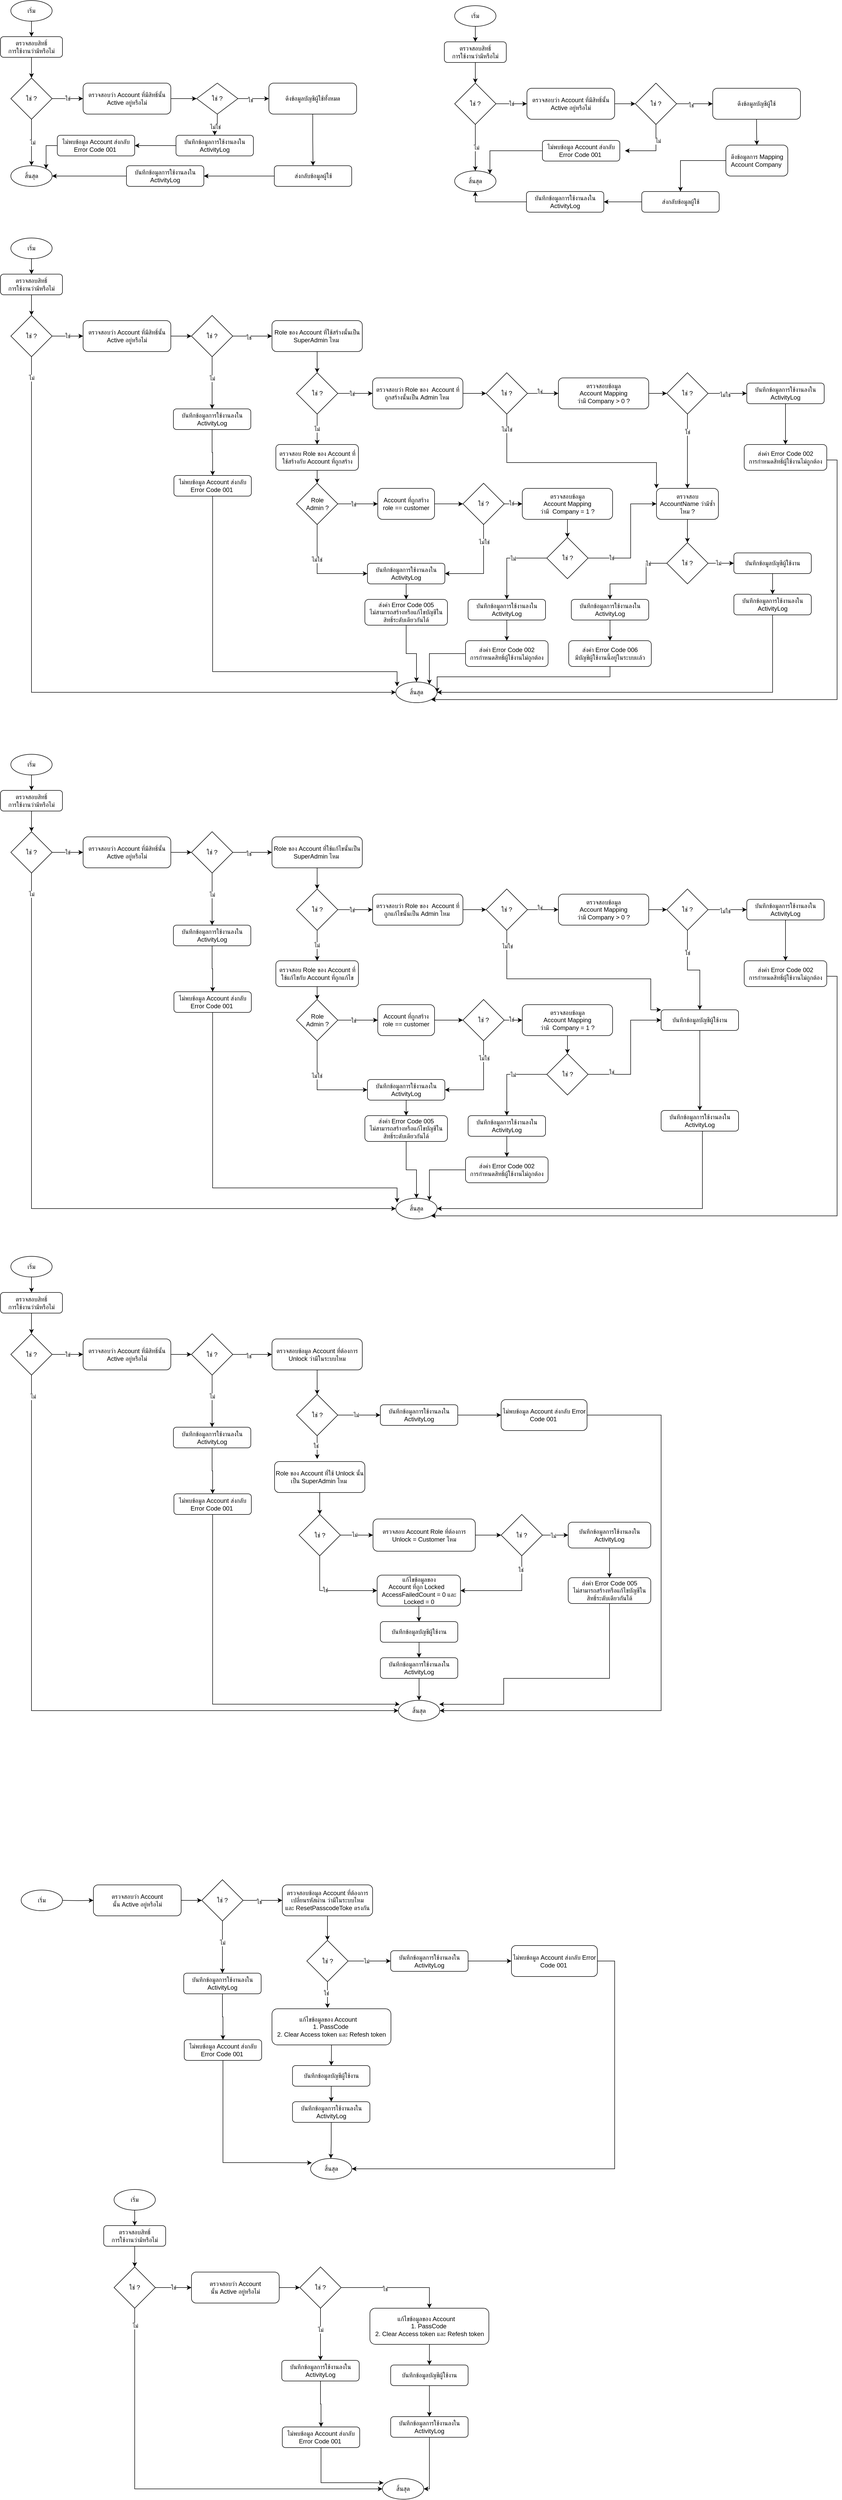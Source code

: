 <mxfile version="21.3.2" type="github">
  <diagram name="หน้า-1" id="9ROWrhSY8lyfW2g1wA5t">
    <mxGraphModel dx="1740" dy="919" grid="1" gridSize="10" guides="1" tooltips="1" connect="1" arrows="1" fold="1" page="1" pageScale="1" pageWidth="827" pageHeight="1169" math="0" shadow="0">
      <root>
        <mxCell id="0" />
        <mxCell id="1" parent="0" />
        <mxCell id="Uw76GlWxeY3Yvk_Hq2aO-380" value="" style="group" parent="1" vertex="1" connectable="0">
          <mxGeometry x="20" y="40" width="690" height="360" as="geometry" />
        </mxCell>
        <mxCell id="Uw76GlWxeY3Yvk_Hq2aO-1" value="เริ่ม" style="ellipse;whiteSpace=wrap;html=1;" parent="Uw76GlWxeY3Yvk_Hq2aO-380" vertex="1">
          <mxGeometry x="20" width="80" height="40" as="geometry" />
        </mxCell>
        <mxCell id="Uw76GlWxeY3Yvk_Hq2aO-2" value="ตรวจสอบสิทธิ์&lt;br&gt;การใช้งานว่ามีหรือไม่" style="rounded=1;whiteSpace=wrap;html=1;" parent="Uw76GlWxeY3Yvk_Hq2aO-380" vertex="1">
          <mxGeometry y="70" width="120" height="40" as="geometry" />
        </mxCell>
        <mxCell id="Uw76GlWxeY3Yvk_Hq2aO-3" value="" style="edgeStyle=orthogonalEdgeStyle;rounded=0;orthogonalLoop=1;jettySize=auto;html=1;" parent="Uw76GlWxeY3Yvk_Hq2aO-380" source="Uw76GlWxeY3Yvk_Hq2aO-1" target="Uw76GlWxeY3Yvk_Hq2aO-2" edge="1">
          <mxGeometry relative="1" as="geometry" />
        </mxCell>
        <mxCell id="Uw76GlWxeY3Yvk_Hq2aO-6" value="ใช่ ?" style="rhombus;whiteSpace=wrap;html=1;" parent="Uw76GlWxeY3Yvk_Hq2aO-380" vertex="1">
          <mxGeometry x="20" y="150" width="80" height="80" as="geometry" />
        </mxCell>
        <mxCell id="Uw76GlWxeY3Yvk_Hq2aO-7" value="" style="edgeStyle=orthogonalEdgeStyle;rounded=0;orthogonalLoop=1;jettySize=auto;html=1;" parent="Uw76GlWxeY3Yvk_Hq2aO-380" source="Uw76GlWxeY3Yvk_Hq2aO-2" target="Uw76GlWxeY3Yvk_Hq2aO-6" edge="1">
          <mxGeometry relative="1" as="geometry" />
        </mxCell>
        <mxCell id="Uw76GlWxeY3Yvk_Hq2aO-12" value="ตรวจสอบว่า Account ที่มีสิทธิ์นั้น Active อยู่หรือไม่" style="rounded=1;whiteSpace=wrap;html=1;" parent="Uw76GlWxeY3Yvk_Hq2aO-380" vertex="1">
          <mxGeometry x="160" y="160" width="170" height="60" as="geometry" />
        </mxCell>
        <mxCell id="Uw76GlWxeY3Yvk_Hq2aO-11" value="" style="edgeStyle=orthogonalEdgeStyle;rounded=0;orthogonalLoop=1;jettySize=auto;html=1;" parent="Uw76GlWxeY3Yvk_Hq2aO-380" source="Uw76GlWxeY3Yvk_Hq2aO-6" target="Uw76GlWxeY3Yvk_Hq2aO-12" edge="1">
          <mxGeometry relative="1" as="geometry">
            <mxPoint x="160" y="190" as="targetPoint" />
          </mxGeometry>
        </mxCell>
        <mxCell id="Uw76GlWxeY3Yvk_Hq2aO-15" value="ใช่" style="edgeLabel;html=1;align=center;verticalAlign=middle;resizable=0;points=[];" parent="Uw76GlWxeY3Yvk_Hq2aO-11" vertex="1" connectable="0">
          <mxGeometry relative="1" as="geometry">
            <mxPoint as="offset" />
          </mxGeometry>
        </mxCell>
        <mxCell id="Uw76GlWxeY3Yvk_Hq2aO-22" value="ใช่ ?" style="rhombus;whiteSpace=wrap;html=1;" parent="Uw76GlWxeY3Yvk_Hq2aO-380" vertex="1">
          <mxGeometry x="380" y="160" width="80" height="60" as="geometry" />
        </mxCell>
        <mxCell id="Uw76GlWxeY3Yvk_Hq2aO-23" value="" style="edgeStyle=orthogonalEdgeStyle;rounded=0;orthogonalLoop=1;jettySize=auto;html=1;" parent="Uw76GlWxeY3Yvk_Hq2aO-380" source="Uw76GlWxeY3Yvk_Hq2aO-12" target="Uw76GlWxeY3Yvk_Hq2aO-22" edge="1">
          <mxGeometry relative="1" as="geometry" />
        </mxCell>
        <mxCell id="Uw76GlWxeY3Yvk_Hq2aO-28" value="ดึงข้อมูลบัญชีผู้ใช้ทั้งหมด" style="rounded=1;whiteSpace=wrap;html=1;" parent="Uw76GlWxeY3Yvk_Hq2aO-380" vertex="1">
          <mxGeometry x="520" y="160" width="170" height="60" as="geometry" />
        </mxCell>
        <mxCell id="Uw76GlWxeY3Yvk_Hq2aO-29" value="" style="edgeStyle=orthogonalEdgeStyle;rounded=0;orthogonalLoop=1;jettySize=auto;html=1;" parent="Uw76GlWxeY3Yvk_Hq2aO-380" source="Uw76GlWxeY3Yvk_Hq2aO-22" target="Uw76GlWxeY3Yvk_Hq2aO-28" edge="1">
          <mxGeometry relative="1" as="geometry" />
        </mxCell>
        <mxCell id="Uw76GlWxeY3Yvk_Hq2aO-30" value="ใช่" style="edgeLabel;html=1;align=center;verticalAlign=middle;resizable=0;points=[];" parent="Uw76GlWxeY3Yvk_Hq2aO-29" vertex="1" connectable="0">
          <mxGeometry x="-0.2" y="-3" relative="1" as="geometry">
            <mxPoint as="offset" />
          </mxGeometry>
        </mxCell>
        <mxCell id="Uw76GlWxeY3Yvk_Hq2aO-47" value="ไม่พบข้อมูล Account ส่งกลับ Error Code 001&amp;nbsp;" style="rounded=1;whiteSpace=wrap;html=1;" parent="Uw76GlWxeY3Yvk_Hq2aO-380" vertex="1">
          <mxGeometry x="110" y="261" width="150" height="40" as="geometry" />
        </mxCell>
        <mxCell id="Uw76GlWxeY3Yvk_Hq2aO-51" value="ส่งกลับข้อมูลผู้ใช้" style="rounded=1;whiteSpace=wrap;html=1;" parent="Uw76GlWxeY3Yvk_Hq2aO-380" vertex="1">
          <mxGeometry x="530.5" y="320" width="150" height="40" as="geometry" />
        </mxCell>
        <mxCell id="Uw76GlWxeY3Yvk_Hq2aO-369" value="" style="edgeStyle=orthogonalEdgeStyle;rounded=0;orthogonalLoop=1;jettySize=auto;html=1;" parent="Uw76GlWxeY3Yvk_Hq2aO-380" source="Uw76GlWxeY3Yvk_Hq2aO-28" target="Uw76GlWxeY3Yvk_Hq2aO-51" edge="1">
          <mxGeometry relative="1" as="geometry" />
        </mxCell>
        <mxCell id="Uw76GlWxeY3Yvk_Hq2aO-55" value="สิ้นสุด" style="ellipse;whiteSpace=wrap;html=1;" parent="Uw76GlWxeY3Yvk_Hq2aO-380" vertex="1">
          <mxGeometry x="20" y="320" width="80" height="40" as="geometry" />
        </mxCell>
        <mxCell id="Uw76GlWxeY3Yvk_Hq2aO-14" value="" style="edgeStyle=orthogonalEdgeStyle;rounded=0;orthogonalLoop=1;jettySize=auto;html=1;entryX=0.5;entryY=0;entryDx=0;entryDy=0;" parent="Uw76GlWxeY3Yvk_Hq2aO-380" source="Uw76GlWxeY3Yvk_Hq2aO-6" target="Uw76GlWxeY3Yvk_Hq2aO-55" edge="1">
          <mxGeometry relative="1" as="geometry">
            <mxPoint x="120" y="320" as="targetPoint" />
          </mxGeometry>
        </mxCell>
        <mxCell id="Uw76GlWxeY3Yvk_Hq2aO-16" value="ไม่" style="edgeLabel;html=1;align=center;verticalAlign=middle;resizable=0;points=[];" parent="Uw76GlWxeY3Yvk_Hq2aO-14" vertex="1" connectable="0">
          <mxGeometry y="2" relative="1" as="geometry">
            <mxPoint as="offset" />
          </mxGeometry>
        </mxCell>
        <mxCell id="Uw76GlWxeY3Yvk_Hq2aO-48" style="edgeStyle=orthogonalEdgeStyle;rounded=0;orthogonalLoop=1;jettySize=auto;html=1;entryX=1;entryY=0;entryDx=0;entryDy=0;" parent="Uw76GlWxeY3Yvk_Hq2aO-380" source="Uw76GlWxeY3Yvk_Hq2aO-47" target="Uw76GlWxeY3Yvk_Hq2aO-55" edge="1">
          <mxGeometry relative="1" as="geometry">
            <mxPoint x="134.142" y="325.858" as="targetPoint" />
          </mxGeometry>
        </mxCell>
        <mxCell id="Uw76GlWxeY3Yvk_Hq2aO-372" style="edgeStyle=orthogonalEdgeStyle;rounded=0;orthogonalLoop=1;jettySize=auto;html=1;entryX=1;entryY=0.5;entryDx=0;entryDy=0;" parent="Uw76GlWxeY3Yvk_Hq2aO-380" source="Uw76GlWxeY3Yvk_Hq2aO-124" target="Uw76GlWxeY3Yvk_Hq2aO-55" edge="1">
          <mxGeometry relative="1" as="geometry" />
        </mxCell>
        <mxCell id="Uw76GlWxeY3Yvk_Hq2aO-124" value="บันทึกข้อมูลการใช้งานลงใน ActivityLog" style="rounded=1;whiteSpace=wrap;html=1;" parent="Uw76GlWxeY3Yvk_Hq2aO-380" vertex="1">
          <mxGeometry x="244" y="320" width="150" height="40" as="geometry" />
        </mxCell>
        <mxCell id="Uw76GlWxeY3Yvk_Hq2aO-373" style="edgeStyle=orthogonalEdgeStyle;rounded=0;orthogonalLoop=1;jettySize=auto;html=1;entryX=1;entryY=0.5;entryDx=0;entryDy=0;" parent="Uw76GlWxeY3Yvk_Hq2aO-380" source="Uw76GlWxeY3Yvk_Hq2aO-51" target="Uw76GlWxeY3Yvk_Hq2aO-124" edge="1">
          <mxGeometry relative="1" as="geometry" />
        </mxCell>
        <mxCell id="Uw76GlWxeY3Yvk_Hq2aO-377" style="edgeStyle=orthogonalEdgeStyle;rounded=0;orthogonalLoop=1;jettySize=auto;html=1;entryX=1;entryY=0.5;entryDx=0;entryDy=0;" parent="Uw76GlWxeY3Yvk_Hq2aO-380" source="Uw76GlWxeY3Yvk_Hq2aO-374" target="Uw76GlWxeY3Yvk_Hq2aO-47" edge="1">
          <mxGeometry relative="1" as="geometry" />
        </mxCell>
        <mxCell id="Uw76GlWxeY3Yvk_Hq2aO-374" value="บันทึกข้อมูลการใช้งานลงใน ActivityLog" style="rounded=1;whiteSpace=wrap;html=1;" parent="Uw76GlWxeY3Yvk_Hq2aO-380" vertex="1">
          <mxGeometry x="340" y="261" width="150" height="40" as="geometry" />
        </mxCell>
        <mxCell id="Uw76GlWxeY3Yvk_Hq2aO-375" value="" style="edgeStyle=orthogonalEdgeStyle;rounded=0;orthogonalLoop=1;jettySize=auto;html=1;" parent="Uw76GlWxeY3Yvk_Hq2aO-380" source="Uw76GlWxeY3Yvk_Hq2aO-22" target="Uw76GlWxeY3Yvk_Hq2aO-374" edge="1">
          <mxGeometry relative="1" as="geometry" />
        </mxCell>
        <mxCell id="Uw76GlWxeY3Yvk_Hq2aO-378" value="ไม่ใช่" style="edgeLabel;html=1;align=center;verticalAlign=middle;resizable=0;points=[];" parent="Uw76GlWxeY3Yvk_Hq2aO-375" vertex="1" connectable="0">
          <mxGeometry x="0.302" y="1" relative="1" as="geometry">
            <mxPoint as="offset" />
          </mxGeometry>
        </mxCell>
        <mxCell id="Uw76GlWxeY3Yvk_Hq2aO-381" value="" style="group" parent="1" vertex="1" connectable="0">
          <mxGeometry x="880" y="50" width="690" height="400" as="geometry" />
        </mxCell>
        <mxCell id="Uw76GlWxeY3Yvk_Hq2aO-134" value="เริ่ม" style="ellipse;whiteSpace=wrap;html=1;" parent="Uw76GlWxeY3Yvk_Hq2aO-381" vertex="1">
          <mxGeometry x="20" width="80" height="40" as="geometry" />
        </mxCell>
        <mxCell id="Uw76GlWxeY3Yvk_Hq2aO-135" value="ตรวจสอบสิทธิ์&lt;br&gt;การใช้งานว่ามีหรือไม่" style="rounded=1;whiteSpace=wrap;html=1;" parent="Uw76GlWxeY3Yvk_Hq2aO-381" vertex="1">
          <mxGeometry y="70" width="120" height="40" as="geometry" />
        </mxCell>
        <mxCell id="Uw76GlWxeY3Yvk_Hq2aO-136" value="" style="edgeStyle=orthogonalEdgeStyle;rounded=0;orthogonalLoop=1;jettySize=auto;html=1;" parent="Uw76GlWxeY3Yvk_Hq2aO-381" source="Uw76GlWxeY3Yvk_Hq2aO-134" target="Uw76GlWxeY3Yvk_Hq2aO-135" edge="1">
          <mxGeometry relative="1" as="geometry" />
        </mxCell>
        <mxCell id="Uw76GlWxeY3Yvk_Hq2aO-137" value="ใช่ ?" style="rhombus;whiteSpace=wrap;html=1;" parent="Uw76GlWxeY3Yvk_Hq2aO-381" vertex="1">
          <mxGeometry x="20" y="150" width="80" height="80" as="geometry" />
        </mxCell>
        <mxCell id="Uw76GlWxeY3Yvk_Hq2aO-138" value="" style="edgeStyle=orthogonalEdgeStyle;rounded=0;orthogonalLoop=1;jettySize=auto;html=1;" parent="Uw76GlWxeY3Yvk_Hq2aO-381" source="Uw76GlWxeY3Yvk_Hq2aO-135" target="Uw76GlWxeY3Yvk_Hq2aO-137" edge="1">
          <mxGeometry relative="1" as="geometry" />
        </mxCell>
        <mxCell id="Uw76GlWxeY3Yvk_Hq2aO-139" value="ตรวจสอบว่า Account ที่มีสิทธิ์นั้น Active อยู่หรือไม่" style="rounded=1;whiteSpace=wrap;html=1;" parent="Uw76GlWxeY3Yvk_Hq2aO-381" vertex="1">
          <mxGeometry x="160" y="160" width="170" height="60" as="geometry" />
        </mxCell>
        <mxCell id="Uw76GlWxeY3Yvk_Hq2aO-140" value="" style="edgeStyle=orthogonalEdgeStyle;rounded=0;orthogonalLoop=1;jettySize=auto;html=1;" parent="Uw76GlWxeY3Yvk_Hq2aO-381" source="Uw76GlWxeY3Yvk_Hq2aO-137" target="Uw76GlWxeY3Yvk_Hq2aO-139" edge="1">
          <mxGeometry relative="1" as="geometry">
            <mxPoint x="160" y="190" as="targetPoint" />
          </mxGeometry>
        </mxCell>
        <mxCell id="Uw76GlWxeY3Yvk_Hq2aO-141" value="ใช่" style="edgeLabel;html=1;align=center;verticalAlign=middle;resizable=0;points=[];" parent="Uw76GlWxeY3Yvk_Hq2aO-140" vertex="1" connectable="0">
          <mxGeometry relative="1" as="geometry">
            <mxPoint as="offset" />
          </mxGeometry>
        </mxCell>
        <mxCell id="Uw76GlWxeY3Yvk_Hq2aO-142" style="edgeStyle=orthogonalEdgeStyle;rounded=0;orthogonalLoop=1;jettySize=auto;html=1;entryX=1;entryY=0.5;entryDx=0;entryDy=0;exitX=0.5;exitY=1;exitDx=0;exitDy=0;" parent="Uw76GlWxeY3Yvk_Hq2aO-381" source="Uw76GlWxeY3Yvk_Hq2aO-144" edge="1">
          <mxGeometry relative="1" as="geometry">
            <mxPoint x="350" y="281" as="targetPoint" />
            <Array as="points">
              <mxPoint x="410" y="281" />
            </Array>
          </mxGeometry>
        </mxCell>
        <mxCell id="Uw76GlWxeY3Yvk_Hq2aO-143" value="ไม่" style="edgeLabel;html=1;align=center;verticalAlign=middle;resizable=0;points=[];" parent="Uw76GlWxeY3Yvk_Hq2aO-142" vertex="1" connectable="0">
          <mxGeometry x="-0.423" y="4" relative="1" as="geometry">
            <mxPoint as="offset" />
          </mxGeometry>
        </mxCell>
        <mxCell id="Uw76GlWxeY3Yvk_Hq2aO-144" value="ใช่ ?" style="rhombus;whiteSpace=wrap;html=1;" parent="Uw76GlWxeY3Yvk_Hq2aO-381" vertex="1">
          <mxGeometry x="370" y="150" width="80" height="80" as="geometry" />
        </mxCell>
        <mxCell id="Uw76GlWxeY3Yvk_Hq2aO-145" value="" style="edgeStyle=orthogonalEdgeStyle;rounded=0;orthogonalLoop=1;jettySize=auto;html=1;" parent="Uw76GlWxeY3Yvk_Hq2aO-381" source="Uw76GlWxeY3Yvk_Hq2aO-139" target="Uw76GlWxeY3Yvk_Hq2aO-144" edge="1">
          <mxGeometry relative="1" as="geometry" />
        </mxCell>
        <mxCell id="Uw76GlWxeY3Yvk_Hq2aO-146" value="ดึงข้อมูลบัญชีผู้ใช้" style="rounded=1;whiteSpace=wrap;html=1;" parent="Uw76GlWxeY3Yvk_Hq2aO-381" vertex="1">
          <mxGeometry x="520" y="160" width="170" height="60" as="geometry" />
        </mxCell>
        <mxCell id="Uw76GlWxeY3Yvk_Hq2aO-147" value="" style="edgeStyle=orthogonalEdgeStyle;rounded=0;orthogonalLoop=1;jettySize=auto;html=1;" parent="Uw76GlWxeY3Yvk_Hq2aO-381" source="Uw76GlWxeY3Yvk_Hq2aO-144" target="Uw76GlWxeY3Yvk_Hq2aO-146" edge="1">
          <mxGeometry relative="1" as="geometry" />
        </mxCell>
        <mxCell id="Uw76GlWxeY3Yvk_Hq2aO-148" value="ใช่" style="edgeLabel;html=1;align=center;verticalAlign=middle;resizable=0;points=[];" parent="Uw76GlWxeY3Yvk_Hq2aO-147" vertex="1" connectable="0">
          <mxGeometry x="-0.2" y="-3" relative="1" as="geometry">
            <mxPoint as="offset" />
          </mxGeometry>
        </mxCell>
        <mxCell id="Uw76GlWxeY3Yvk_Hq2aO-157" value="ไม่พบข้อมูล Account ส่งกลับ Error Code 001&amp;nbsp;" style="rounded=1;whiteSpace=wrap;html=1;" parent="Uw76GlWxeY3Yvk_Hq2aO-381" vertex="1">
          <mxGeometry x="190" y="261" width="150" height="40" as="geometry" />
        </mxCell>
        <mxCell id="Uw76GlWxeY3Yvk_Hq2aO-158" value="ส่งกลับข้อมูลผู้ใช้" style="rounded=1;whiteSpace=wrap;html=1;" parent="Uw76GlWxeY3Yvk_Hq2aO-381" vertex="1">
          <mxGeometry x="382.5" y="360" width="150" height="40" as="geometry" />
        </mxCell>
        <mxCell id="Uw76GlWxeY3Yvk_Hq2aO-160" value="สิ้นสุด" style="ellipse;whiteSpace=wrap;html=1;" parent="Uw76GlWxeY3Yvk_Hq2aO-381" vertex="1">
          <mxGeometry x="20" y="320" width="80" height="40" as="geometry" />
        </mxCell>
        <mxCell id="Uw76GlWxeY3Yvk_Hq2aO-161" value="" style="edgeStyle=orthogonalEdgeStyle;rounded=0;orthogonalLoop=1;jettySize=auto;html=1;entryX=0.5;entryY=0;entryDx=0;entryDy=0;" parent="Uw76GlWxeY3Yvk_Hq2aO-381" source="Uw76GlWxeY3Yvk_Hq2aO-137" target="Uw76GlWxeY3Yvk_Hq2aO-160" edge="1">
          <mxGeometry relative="1" as="geometry">
            <mxPoint x="120" y="320" as="targetPoint" />
          </mxGeometry>
        </mxCell>
        <mxCell id="Uw76GlWxeY3Yvk_Hq2aO-162" value="ไม่" style="edgeLabel;html=1;align=center;verticalAlign=middle;resizable=0;points=[];" parent="Uw76GlWxeY3Yvk_Hq2aO-161" vertex="1" connectable="0">
          <mxGeometry y="2" relative="1" as="geometry">
            <mxPoint as="offset" />
          </mxGeometry>
        </mxCell>
        <mxCell id="Uw76GlWxeY3Yvk_Hq2aO-164" style="edgeStyle=orthogonalEdgeStyle;rounded=0;orthogonalLoop=1;jettySize=auto;html=1;entryX=1;entryY=0;entryDx=0;entryDy=0;" parent="Uw76GlWxeY3Yvk_Hq2aO-381" source="Uw76GlWxeY3Yvk_Hq2aO-157" target="Uw76GlWxeY3Yvk_Hq2aO-160" edge="1">
          <mxGeometry relative="1" as="geometry">
            <mxPoint x="134.142" y="325.858" as="targetPoint" />
          </mxGeometry>
        </mxCell>
        <mxCell id="Uw76GlWxeY3Yvk_Hq2aO-172" style="edgeStyle=orthogonalEdgeStyle;rounded=0;orthogonalLoop=1;jettySize=auto;html=1;entryX=0.5;entryY=1;entryDx=0;entryDy=0;" parent="Uw76GlWxeY3Yvk_Hq2aO-381" source="Uw76GlWxeY3Yvk_Hq2aO-166" target="Uw76GlWxeY3Yvk_Hq2aO-160" edge="1">
          <mxGeometry relative="1" as="geometry" />
        </mxCell>
        <mxCell id="Uw76GlWxeY3Yvk_Hq2aO-166" value="บันทึกข้อมูลการใช้งานลงใน ActivityLog" style="rounded=1;whiteSpace=wrap;html=1;" parent="Uw76GlWxeY3Yvk_Hq2aO-381" vertex="1">
          <mxGeometry x="159" y="360" width="150" height="40" as="geometry" />
        </mxCell>
        <mxCell id="Uw76GlWxeY3Yvk_Hq2aO-171" style="edgeStyle=orthogonalEdgeStyle;rounded=0;orthogonalLoop=1;jettySize=auto;html=1;" parent="Uw76GlWxeY3Yvk_Hq2aO-381" source="Uw76GlWxeY3Yvk_Hq2aO-158" target="Uw76GlWxeY3Yvk_Hq2aO-166" edge="1">
          <mxGeometry relative="1" as="geometry" />
        </mxCell>
        <mxCell id="Uw76GlWxeY3Yvk_Hq2aO-170" value="" style="edgeStyle=orthogonalEdgeStyle;rounded=0;orthogonalLoop=1;jettySize=auto;html=1;" parent="Uw76GlWxeY3Yvk_Hq2aO-381" source="Uw76GlWxeY3Yvk_Hq2aO-168" target="Uw76GlWxeY3Yvk_Hq2aO-158" edge="1">
          <mxGeometry relative="1" as="geometry" />
        </mxCell>
        <mxCell id="Uw76GlWxeY3Yvk_Hq2aO-168" value="ดึงข้อมูลการ Mapping Account Company&amp;nbsp;" style="whiteSpace=wrap;html=1;rounded=1;" parent="Uw76GlWxeY3Yvk_Hq2aO-381" vertex="1">
          <mxGeometry x="545.5" y="270" width="120" height="60" as="geometry" />
        </mxCell>
        <mxCell id="Uw76GlWxeY3Yvk_Hq2aO-379" value="" style="edgeStyle=orthogonalEdgeStyle;rounded=0;orthogonalLoop=1;jettySize=auto;html=1;" parent="Uw76GlWxeY3Yvk_Hq2aO-381" source="Uw76GlWxeY3Yvk_Hq2aO-146" target="Uw76GlWxeY3Yvk_Hq2aO-168" edge="1">
          <mxGeometry relative="1" as="geometry" />
        </mxCell>
        <mxCell id="Uw76GlWxeY3Yvk_Hq2aO-382" value="" style="group" parent="1" vertex="1" connectable="0">
          <mxGeometry x="20" y="500" width="1621" height="900" as="geometry" />
        </mxCell>
        <mxCell id="Uw76GlWxeY3Yvk_Hq2aO-174" value="เริ่ม" style="ellipse;whiteSpace=wrap;html=1;" parent="Uw76GlWxeY3Yvk_Hq2aO-382" vertex="1">
          <mxGeometry x="20" width="80" height="40" as="geometry" />
        </mxCell>
        <mxCell id="Uw76GlWxeY3Yvk_Hq2aO-175" value="ตรวจสอบสิทธิ์&lt;br&gt;การใช้งานว่ามีหรือไม่" style="rounded=1;whiteSpace=wrap;html=1;" parent="Uw76GlWxeY3Yvk_Hq2aO-382" vertex="1">
          <mxGeometry y="70" width="120" height="40" as="geometry" />
        </mxCell>
        <mxCell id="Uw76GlWxeY3Yvk_Hq2aO-176" value="" style="edgeStyle=orthogonalEdgeStyle;rounded=0;orthogonalLoop=1;jettySize=auto;html=1;" parent="Uw76GlWxeY3Yvk_Hq2aO-382" source="Uw76GlWxeY3Yvk_Hq2aO-174" target="Uw76GlWxeY3Yvk_Hq2aO-175" edge="1">
          <mxGeometry relative="1" as="geometry" />
        </mxCell>
        <mxCell id="Uw76GlWxeY3Yvk_Hq2aO-177" value="ใช่ ?" style="rhombus;whiteSpace=wrap;html=1;" parent="Uw76GlWxeY3Yvk_Hq2aO-382" vertex="1">
          <mxGeometry x="20" y="150" width="80" height="80" as="geometry" />
        </mxCell>
        <mxCell id="Uw76GlWxeY3Yvk_Hq2aO-178" value="" style="edgeStyle=orthogonalEdgeStyle;rounded=0;orthogonalLoop=1;jettySize=auto;html=1;" parent="Uw76GlWxeY3Yvk_Hq2aO-382" source="Uw76GlWxeY3Yvk_Hq2aO-175" target="Uw76GlWxeY3Yvk_Hq2aO-177" edge="1">
          <mxGeometry relative="1" as="geometry" />
        </mxCell>
        <mxCell id="Uw76GlWxeY3Yvk_Hq2aO-179" value="ตรวจสอบว่า Account ที่มีสิทธิ์นั้น Active อยู่หรือไม่" style="rounded=1;whiteSpace=wrap;html=1;" parent="Uw76GlWxeY3Yvk_Hq2aO-382" vertex="1">
          <mxGeometry x="160" y="160" width="170" height="60" as="geometry" />
        </mxCell>
        <mxCell id="Uw76GlWxeY3Yvk_Hq2aO-180" value="" style="edgeStyle=orthogonalEdgeStyle;rounded=0;orthogonalLoop=1;jettySize=auto;html=1;" parent="Uw76GlWxeY3Yvk_Hq2aO-382" source="Uw76GlWxeY3Yvk_Hq2aO-177" target="Uw76GlWxeY3Yvk_Hq2aO-179" edge="1">
          <mxGeometry relative="1" as="geometry">
            <mxPoint x="160" y="190" as="targetPoint" />
          </mxGeometry>
        </mxCell>
        <mxCell id="Uw76GlWxeY3Yvk_Hq2aO-181" value="ใช่" style="edgeLabel;html=1;align=center;verticalAlign=middle;resizable=0;points=[];" parent="Uw76GlWxeY3Yvk_Hq2aO-180" vertex="1" connectable="0">
          <mxGeometry relative="1" as="geometry">
            <mxPoint as="offset" />
          </mxGeometry>
        </mxCell>
        <mxCell id="Uw76GlWxeY3Yvk_Hq2aO-184" value="ใช่ ?" style="rhombus;whiteSpace=wrap;html=1;" parent="Uw76GlWxeY3Yvk_Hq2aO-382" vertex="1">
          <mxGeometry x="370" y="150" width="80" height="80" as="geometry" />
        </mxCell>
        <mxCell id="Uw76GlWxeY3Yvk_Hq2aO-185" value="" style="edgeStyle=orthogonalEdgeStyle;rounded=0;orthogonalLoop=1;jettySize=auto;html=1;" parent="Uw76GlWxeY3Yvk_Hq2aO-382" source="Uw76GlWxeY3Yvk_Hq2aO-179" target="Uw76GlWxeY3Yvk_Hq2aO-184" edge="1">
          <mxGeometry relative="1" as="geometry" />
        </mxCell>
        <mxCell id="Uw76GlWxeY3Yvk_Hq2aO-187" value="" style="edgeStyle=orthogonalEdgeStyle;rounded=0;orthogonalLoop=1;jettySize=auto;html=1;" parent="Uw76GlWxeY3Yvk_Hq2aO-382" source="Uw76GlWxeY3Yvk_Hq2aO-184" target="Uw76GlWxeY3Yvk_Hq2aO-215" edge="1">
          <mxGeometry relative="1" as="geometry">
            <mxPoint x="526" y="190" as="targetPoint" />
          </mxGeometry>
        </mxCell>
        <mxCell id="Uw76GlWxeY3Yvk_Hq2aO-188" value="ใช่" style="edgeLabel;html=1;align=center;verticalAlign=middle;resizable=0;points=[];" parent="Uw76GlWxeY3Yvk_Hq2aO-187" vertex="1" connectable="0">
          <mxGeometry x="-0.2" y="-3" relative="1" as="geometry">
            <mxPoint as="offset" />
          </mxGeometry>
        </mxCell>
        <mxCell id="Uw76GlWxeY3Yvk_Hq2aO-198" value="ไม่พบข้อมูล Account ส่งกลับ Error Code 001&amp;nbsp;" style="rounded=1;whiteSpace=wrap;html=1;" parent="Uw76GlWxeY3Yvk_Hq2aO-382" vertex="1">
          <mxGeometry x="336" y="460" width="150" height="40" as="geometry" />
        </mxCell>
        <mxCell id="Uw76GlWxeY3Yvk_Hq2aO-201" value="สิ้นสุด" style="ellipse;whiteSpace=wrap;html=1;" parent="Uw76GlWxeY3Yvk_Hq2aO-382" vertex="1">
          <mxGeometry x="766" y="860" width="80" height="40" as="geometry" />
        </mxCell>
        <mxCell id="Uw76GlWxeY3Yvk_Hq2aO-202" value="" style="edgeStyle=orthogonalEdgeStyle;rounded=0;orthogonalLoop=1;jettySize=auto;html=1;entryX=0;entryY=0.5;entryDx=0;entryDy=0;" parent="Uw76GlWxeY3Yvk_Hq2aO-382" source="Uw76GlWxeY3Yvk_Hq2aO-177" target="Uw76GlWxeY3Yvk_Hq2aO-201" edge="1">
          <mxGeometry relative="1" as="geometry">
            <mxPoint x="111" y="690" as="targetPoint" />
            <Array as="points">
              <mxPoint x="60" y="880" />
            </Array>
          </mxGeometry>
        </mxCell>
        <mxCell id="Uw76GlWxeY3Yvk_Hq2aO-203" value="ไม่" style="edgeLabel;html=1;align=center;verticalAlign=middle;resizable=0;points=[];" parent="Uw76GlWxeY3Yvk_Hq2aO-202" vertex="1" connectable="0">
          <mxGeometry y="2" relative="1" as="geometry">
            <mxPoint x="-28" y="-607" as="offset" />
          </mxGeometry>
        </mxCell>
        <mxCell id="Uw76GlWxeY3Yvk_Hq2aO-205" style="edgeStyle=orthogonalEdgeStyle;rounded=0;orthogonalLoop=1;jettySize=auto;html=1;entryX=0.03;entryY=0.208;entryDx=0;entryDy=0;entryPerimeter=0;" parent="Uw76GlWxeY3Yvk_Hq2aO-382" source="Uw76GlWxeY3Yvk_Hq2aO-198" target="Uw76GlWxeY3Yvk_Hq2aO-201" edge="1">
          <mxGeometry relative="1" as="geometry">
            <mxPoint x="441" y="760" as="targetPoint" />
            <Array as="points">
              <mxPoint x="411" y="840" />
              <mxPoint x="768" y="840" />
            </Array>
          </mxGeometry>
        </mxCell>
        <mxCell id="Uw76GlWxeY3Yvk_Hq2aO-207" value="บันทึกข้อมูลการใช้งานลงใน ActivityLog" style="rounded=1;whiteSpace=wrap;html=1;" parent="Uw76GlWxeY3Yvk_Hq2aO-382" vertex="1">
          <mxGeometry x="711" y="630" width="150" height="40" as="geometry" />
        </mxCell>
        <mxCell id="Uw76GlWxeY3Yvk_Hq2aO-215" value="Role ของ Account ที่ใช้สร้างนั้นเป็น SuperAdmin ไหม&amp;nbsp;" style="rounded=1;whiteSpace=wrap;html=1;" parent="Uw76GlWxeY3Yvk_Hq2aO-382" vertex="1">
          <mxGeometry x="526" y="160" width="175" height="60" as="geometry" />
        </mxCell>
        <mxCell id="Uw76GlWxeY3Yvk_Hq2aO-216" value="ใช่ ?" style="rhombus;whiteSpace=wrap;html=1;" parent="Uw76GlWxeY3Yvk_Hq2aO-382" vertex="1">
          <mxGeometry x="573.5" y="261" width="80" height="80" as="geometry" />
        </mxCell>
        <mxCell id="Uw76GlWxeY3Yvk_Hq2aO-217" value="" style="edgeStyle=orthogonalEdgeStyle;rounded=0;orthogonalLoop=1;jettySize=auto;html=1;" parent="Uw76GlWxeY3Yvk_Hq2aO-382" source="Uw76GlWxeY3Yvk_Hq2aO-215" target="Uw76GlWxeY3Yvk_Hq2aO-216" edge="1">
          <mxGeometry relative="1" as="geometry" />
        </mxCell>
        <mxCell id="Uw76GlWxeY3Yvk_Hq2aO-221" value="ตรวจสอบ Role ของ Account ที่ใช้สร้างกับ Account ที่ถูกสร้าง" style="rounded=1;whiteSpace=wrap;html=1;" parent="Uw76GlWxeY3Yvk_Hq2aO-382" vertex="1">
          <mxGeometry x="533.5" y="400" width="160" height="50" as="geometry" />
        </mxCell>
        <mxCell id="Uw76GlWxeY3Yvk_Hq2aO-270" value="" style="edgeStyle=orthogonalEdgeStyle;rounded=0;orthogonalLoop=1;jettySize=auto;html=1;" parent="Uw76GlWxeY3Yvk_Hq2aO-382" source="Uw76GlWxeY3Yvk_Hq2aO-216" target="Uw76GlWxeY3Yvk_Hq2aO-221" edge="1">
          <mxGeometry relative="1" as="geometry" />
        </mxCell>
        <mxCell id="Uw76GlWxeY3Yvk_Hq2aO-272" value="ไม่" style="edgeLabel;html=1;align=center;verticalAlign=middle;resizable=0;points=[];" parent="Uw76GlWxeY3Yvk_Hq2aO-270" vertex="1" connectable="0">
          <mxGeometry x="-0.028" y="-1" relative="1" as="geometry">
            <mxPoint as="offset" />
          </mxGeometry>
        </mxCell>
        <mxCell id="Uw76GlWxeY3Yvk_Hq2aO-255" value="Account ที่ถูกสร้าง role == customer" style="rounded=1;whiteSpace=wrap;html=1;" parent="Uw76GlWxeY3Yvk_Hq2aO-382" vertex="1">
          <mxGeometry x="731" y="485" width="110" height="60" as="geometry" />
        </mxCell>
        <mxCell id="Uw76GlWxeY3Yvk_Hq2aO-310" style="edgeStyle=orthogonalEdgeStyle;rounded=0;orthogonalLoop=1;jettySize=auto;html=1;entryX=1;entryY=0.5;entryDx=0;entryDy=0;exitX=0.5;exitY=1;exitDx=0;exitDy=0;" parent="Uw76GlWxeY3Yvk_Hq2aO-382" source="Uw76GlWxeY3Yvk_Hq2aO-324" target="Uw76GlWxeY3Yvk_Hq2aO-207" edge="1">
          <mxGeometry relative="1" as="geometry">
            <mxPoint x="936" y="555" as="sourcePoint" />
            <mxPoint x="801" y="675" as="targetPoint" />
          </mxGeometry>
        </mxCell>
        <mxCell id="Uw76GlWxeY3Yvk_Hq2aO-311" value="ไม่ใช่" style="edgeLabel;html=1;align=center;verticalAlign=middle;resizable=0;points=[];" parent="Uw76GlWxeY3Yvk_Hq2aO-310" vertex="1" connectable="0">
          <mxGeometry x="-0.606" y="1" relative="1" as="geometry">
            <mxPoint as="offset" />
          </mxGeometry>
        </mxCell>
        <mxCell id="Uw76GlWxeY3Yvk_Hq2aO-275" value="ตรวจสอบว่า Role ของ&amp;nbsp; Account ที่ถูกสร้างนั้นเป็น Admin ไหม&amp;nbsp;" style="rounded=1;whiteSpace=wrap;html=1;" parent="Uw76GlWxeY3Yvk_Hq2aO-382" vertex="1">
          <mxGeometry x="721" y="271" width="175" height="60" as="geometry" />
        </mxCell>
        <mxCell id="Uw76GlWxeY3Yvk_Hq2aO-269" style="edgeStyle=orthogonalEdgeStyle;rounded=0;orthogonalLoop=1;jettySize=auto;html=1;entryX=0;entryY=0.5;entryDx=0;entryDy=0;" parent="Uw76GlWxeY3Yvk_Hq2aO-382" source="Uw76GlWxeY3Yvk_Hq2aO-216" target="Uw76GlWxeY3Yvk_Hq2aO-275" edge="1">
          <mxGeometry relative="1" as="geometry">
            <mxPoint x="741" y="301" as="targetPoint" />
          </mxGeometry>
        </mxCell>
        <mxCell id="Uw76GlWxeY3Yvk_Hq2aO-271" value="ใช่" style="edgeLabel;html=1;align=center;verticalAlign=middle;resizable=0;points=[];" parent="Uw76GlWxeY3Yvk_Hq2aO-269" vertex="1" connectable="0">
          <mxGeometry x="-0.189" y="-1" relative="1" as="geometry">
            <mxPoint as="offset" />
          </mxGeometry>
        </mxCell>
        <mxCell id="Uw76GlWxeY3Yvk_Hq2aO-276" value="ใช่ ?" style="rhombus;whiteSpace=wrap;html=1;" parent="Uw76GlWxeY3Yvk_Hq2aO-382" vertex="1">
          <mxGeometry x="941" y="261" width="80" height="80" as="geometry" />
        </mxCell>
        <mxCell id="Uw76GlWxeY3Yvk_Hq2aO-277" value="" style="edgeStyle=orthogonalEdgeStyle;rounded=0;orthogonalLoop=1;jettySize=auto;html=1;" parent="Uw76GlWxeY3Yvk_Hq2aO-382" source="Uw76GlWxeY3Yvk_Hq2aO-275" target="Uw76GlWxeY3Yvk_Hq2aO-276" edge="1">
          <mxGeometry relative="1" as="geometry" />
        </mxCell>
        <mxCell id="Uw76GlWxeY3Yvk_Hq2aO-281" value="ตรวจสอบข้อมูล &lt;br&gt;Account Mapping&lt;br&gt;ว่ามี Company &amp;gt; 0 ?" style="rounded=1;whiteSpace=wrap;html=1;" parent="Uw76GlWxeY3Yvk_Hq2aO-382" vertex="1">
          <mxGeometry x="1081" y="271" width="175" height="60" as="geometry" />
        </mxCell>
        <mxCell id="Uw76GlWxeY3Yvk_Hq2aO-282" value="" style="edgeStyle=orthogonalEdgeStyle;rounded=0;orthogonalLoop=1;jettySize=auto;html=1;" parent="Uw76GlWxeY3Yvk_Hq2aO-382" source="Uw76GlWxeY3Yvk_Hq2aO-276" target="Uw76GlWxeY3Yvk_Hq2aO-281" edge="1">
          <mxGeometry relative="1" as="geometry" />
        </mxCell>
        <mxCell id="Uw76GlWxeY3Yvk_Hq2aO-301" value="ใช่" style="edgeLabel;html=1;align=center;verticalAlign=middle;resizable=0;points=[];" parent="Uw76GlWxeY3Yvk_Hq2aO-282" vertex="1" connectable="0">
          <mxGeometry x="-0.2" y="3" relative="1" as="geometry">
            <mxPoint as="offset" />
          </mxGeometry>
        </mxCell>
        <mxCell id="Uw76GlWxeY3Yvk_Hq2aO-285" value="ใช่ ?" style="rhombus;whiteSpace=wrap;html=1;" parent="Uw76GlWxeY3Yvk_Hq2aO-382" vertex="1">
          <mxGeometry x="1291" y="261" width="80" height="80" as="geometry" />
        </mxCell>
        <mxCell id="Uw76GlWxeY3Yvk_Hq2aO-287" value="" style="edgeStyle=orthogonalEdgeStyle;rounded=0;orthogonalLoop=1;jettySize=auto;html=1;" parent="Uw76GlWxeY3Yvk_Hq2aO-382" source="Uw76GlWxeY3Yvk_Hq2aO-281" target="Uw76GlWxeY3Yvk_Hq2aO-285" edge="1">
          <mxGeometry relative="1" as="geometry" />
        </mxCell>
        <mxCell id="Uw76GlWxeY3Yvk_Hq2aO-307" style="edgeStyle=orthogonalEdgeStyle;rounded=0;orthogonalLoop=1;jettySize=auto;html=1;exitX=0.5;exitY=1;exitDx=0;exitDy=0;entryX=0;entryY=0.5;entryDx=0;entryDy=0;" parent="Uw76GlWxeY3Yvk_Hq2aO-382" source="Uw76GlWxeY3Yvk_Hq2aO-305" target="Uw76GlWxeY3Yvk_Hq2aO-207" edge="1">
          <mxGeometry relative="1" as="geometry">
            <mxPoint x="711" y="670" as="targetPoint" />
          </mxGeometry>
        </mxCell>
        <mxCell id="Uw76GlWxeY3Yvk_Hq2aO-312" value="ไม่ใช่" style="edgeLabel;html=1;align=center;verticalAlign=middle;resizable=0;points=[];" parent="Uw76GlWxeY3Yvk_Hq2aO-307" vertex="1" connectable="0">
          <mxGeometry x="-0.294" y="-1" relative="1" as="geometry">
            <mxPoint as="offset" />
          </mxGeometry>
        </mxCell>
        <mxCell id="Uw76GlWxeY3Yvk_Hq2aO-305" value="Role &lt;br&gt;Admin ?" style="rhombus;whiteSpace=wrap;html=1;" parent="Uw76GlWxeY3Yvk_Hq2aO-382" vertex="1">
          <mxGeometry x="573.5" y="475" width="80" height="80" as="geometry" />
        </mxCell>
        <mxCell id="Uw76GlWxeY3Yvk_Hq2aO-249" value="" style="edgeStyle=orthogonalEdgeStyle;rounded=0;orthogonalLoop=1;jettySize=auto;html=1;" parent="Uw76GlWxeY3Yvk_Hq2aO-382" source="Uw76GlWxeY3Yvk_Hq2aO-221" target="Uw76GlWxeY3Yvk_Hq2aO-305" edge="1">
          <mxGeometry relative="1" as="geometry">
            <mxPoint x="613.529" y="470.033" as="targetPoint" />
          </mxGeometry>
        </mxCell>
        <mxCell id="Uw76GlWxeY3Yvk_Hq2aO-251" value="" style="edgeStyle=orthogonalEdgeStyle;rounded=0;orthogonalLoop=1;jettySize=auto;html=1;" parent="Uw76GlWxeY3Yvk_Hq2aO-382" source="Uw76GlWxeY3Yvk_Hq2aO-305" target="Uw76GlWxeY3Yvk_Hq2aO-255" edge="1">
          <mxGeometry relative="1" as="geometry">
            <mxPoint x="653.5" y="515" as="sourcePoint" />
            <mxPoint x="821.028" y="507.474" as="targetPoint" />
          </mxGeometry>
        </mxCell>
        <mxCell id="Uw76GlWxeY3Yvk_Hq2aO-303" value="ใช่" style="edgeLabel;html=1;align=center;verticalAlign=middle;resizable=0;points=[];" parent="Uw76GlWxeY3Yvk_Hq2aO-251" vertex="1" connectable="0">
          <mxGeometry x="-0.221" y="-1" relative="1" as="geometry">
            <mxPoint as="offset" />
          </mxGeometry>
        </mxCell>
        <mxCell id="Uw76GlWxeY3Yvk_Hq2aO-313" value="ตรวจสอบข้อมูล &lt;br&gt;Account Mapping&lt;br&gt;ว่ามี&amp;nbsp; Company = 1 ?" style="rounded=1;whiteSpace=wrap;html=1;" parent="Uw76GlWxeY3Yvk_Hq2aO-382" vertex="1">
          <mxGeometry x="1011" y="485" width="175" height="60" as="geometry" />
        </mxCell>
        <mxCell id="Uw76GlWxeY3Yvk_Hq2aO-340" value="" style="edgeStyle=orthogonalEdgeStyle;rounded=0;orthogonalLoop=1;jettySize=auto;html=1;" parent="Uw76GlWxeY3Yvk_Hq2aO-382" target="Uw76GlWxeY3Yvk_Hq2aO-339" edge="1">
          <mxGeometry relative="1" as="geometry">
            <mxPoint x="1521" y="326" as="sourcePoint" />
          </mxGeometry>
        </mxCell>
        <mxCell id="Uw76GlWxeY3Yvk_Hq2aO-322" value="ตรวจสอบ AccountName ว่ามีซ้ำไหม ?" style="whiteSpace=wrap;html=1;rounded=1;" parent="Uw76GlWxeY3Yvk_Hq2aO-382" vertex="1">
          <mxGeometry x="1271" y="485" width="120" height="60" as="geometry" />
        </mxCell>
        <mxCell id="Uw76GlWxeY3Yvk_Hq2aO-295" value="" style="edgeStyle=orthogonalEdgeStyle;rounded=0;orthogonalLoop=1;jettySize=auto;html=1;entryX=0;entryY=0;entryDx=0;entryDy=0;" parent="Uw76GlWxeY3Yvk_Hq2aO-382" source="Uw76GlWxeY3Yvk_Hq2aO-276" target="Uw76GlWxeY3Yvk_Hq2aO-322" edge="1">
          <mxGeometry relative="1" as="geometry">
            <mxPoint x="1281" y="510" as="targetPoint" />
            <Array as="points">
              <mxPoint x="981" y="435" />
              <mxPoint x="1271" y="435" />
            </Array>
          </mxGeometry>
        </mxCell>
        <mxCell id="Uw76GlWxeY3Yvk_Hq2aO-300" value="ไม่ใข่" style="edgeLabel;html=1;align=center;verticalAlign=middle;resizable=0;points=[];" parent="Uw76GlWxeY3Yvk_Hq2aO-295" vertex="1" connectable="0">
          <mxGeometry x="-0.576" y="1" relative="1" as="geometry">
            <mxPoint x="-1" y="-62" as="offset" />
          </mxGeometry>
        </mxCell>
        <mxCell id="Uw76GlWxeY3Yvk_Hq2aO-296" style="edgeStyle=orthogonalEdgeStyle;rounded=0;orthogonalLoop=1;jettySize=auto;html=1;exitX=0.5;exitY=1;exitDx=0;exitDy=0;entryX=0.5;entryY=0;entryDx=0;entryDy=0;" parent="Uw76GlWxeY3Yvk_Hq2aO-382" source="Uw76GlWxeY3Yvk_Hq2aO-285" target="Uw76GlWxeY3Yvk_Hq2aO-322" edge="1">
          <mxGeometry relative="1" as="geometry">
            <mxPoint x="1331" y="510" as="targetPoint" />
            <Array as="points" />
          </mxGeometry>
        </mxCell>
        <mxCell id="Uw76GlWxeY3Yvk_Hq2aO-299" value="ใช่" style="edgeLabel;html=1;align=center;verticalAlign=middle;resizable=0;points=[];" parent="Uw76GlWxeY3Yvk_Hq2aO-296" vertex="1" connectable="0">
          <mxGeometry x="-0.511" relative="1" as="geometry">
            <mxPoint as="offset" />
          </mxGeometry>
        </mxCell>
        <mxCell id="Uw76GlWxeY3Yvk_Hq2aO-324" value="ใช่ ?" style="rhombus;whiteSpace=wrap;html=1;" parent="Uw76GlWxeY3Yvk_Hq2aO-382" vertex="1">
          <mxGeometry x="896" y="475" width="80" height="80" as="geometry" />
        </mxCell>
        <mxCell id="Uw76GlWxeY3Yvk_Hq2aO-309" style="edgeStyle=orthogonalEdgeStyle;rounded=0;orthogonalLoop=1;jettySize=auto;html=1;" parent="Uw76GlWxeY3Yvk_Hq2aO-382" source="Uw76GlWxeY3Yvk_Hq2aO-255" target="Uw76GlWxeY3Yvk_Hq2aO-324" edge="1">
          <mxGeometry relative="1" as="geometry">
            <mxPoint x="896" y="515" as="targetPoint" />
          </mxGeometry>
        </mxCell>
        <mxCell id="Uw76GlWxeY3Yvk_Hq2aO-314" value="" style="edgeStyle=orthogonalEdgeStyle;rounded=0;orthogonalLoop=1;jettySize=auto;html=1;" parent="Uw76GlWxeY3Yvk_Hq2aO-382" source="Uw76GlWxeY3Yvk_Hq2aO-324" target="Uw76GlWxeY3Yvk_Hq2aO-313" edge="1">
          <mxGeometry relative="1" as="geometry">
            <mxPoint x="976" y="515" as="sourcePoint" />
          </mxGeometry>
        </mxCell>
        <mxCell id="Uw76GlWxeY3Yvk_Hq2aO-363" value="ใช่" style="edgeLabel;html=1;align=center;verticalAlign=middle;resizable=0;points=[];" parent="Uw76GlWxeY3Yvk_Hq2aO-314" vertex="1" connectable="0">
          <mxGeometry x="-0.397" y="1" relative="1" as="geometry">
            <mxPoint as="offset" />
          </mxGeometry>
        </mxCell>
        <mxCell id="Uw76GlWxeY3Yvk_Hq2aO-325" value="ใช่ ?" style="rhombus;whiteSpace=wrap;html=1;" parent="Uw76GlWxeY3Yvk_Hq2aO-382" vertex="1">
          <mxGeometry x="1058.5" y="580" width="80" height="80" as="geometry" />
        </mxCell>
        <mxCell id="Uw76GlWxeY3Yvk_Hq2aO-316" value="" style="edgeStyle=orthogonalEdgeStyle;rounded=0;orthogonalLoop=1;jettySize=auto;html=1;" parent="Uw76GlWxeY3Yvk_Hq2aO-382" source="Uw76GlWxeY3Yvk_Hq2aO-313" target="Uw76GlWxeY3Yvk_Hq2aO-325" edge="1">
          <mxGeometry relative="1" as="geometry">
            <mxPoint x="1098.476" y="580.024" as="targetPoint" />
          </mxGeometry>
        </mxCell>
        <mxCell id="Uw76GlWxeY3Yvk_Hq2aO-323" value="" style="edgeStyle=orthogonalEdgeStyle;rounded=0;orthogonalLoop=1;jettySize=auto;html=1;" parent="Uw76GlWxeY3Yvk_Hq2aO-382" source="Uw76GlWxeY3Yvk_Hq2aO-325" target="Uw76GlWxeY3Yvk_Hq2aO-322" edge="1">
          <mxGeometry relative="1" as="geometry">
            <mxPoint x="1138.5" y="620" as="sourcePoint" />
            <Array as="points">
              <mxPoint x="1221" y="620" />
              <mxPoint x="1221" y="515" />
            </Array>
          </mxGeometry>
        </mxCell>
        <mxCell id="Uw76GlWxeY3Yvk_Hq2aO-346" value="ใช่" style="edgeLabel;html=1;align=center;verticalAlign=middle;resizable=0;points=[];" parent="Uw76GlWxeY3Yvk_Hq2aO-323" vertex="1" connectable="0">
          <mxGeometry x="-0.217" y="-2" relative="1" as="geometry">
            <mxPoint x="-39" y="10" as="offset" />
          </mxGeometry>
        </mxCell>
        <mxCell id="Uw76GlWxeY3Yvk_Hq2aO-331" value="" style="edgeStyle=orthogonalEdgeStyle;rounded=0;orthogonalLoop=1;jettySize=auto;html=1;" parent="Uw76GlWxeY3Yvk_Hq2aO-382" source="Uw76GlWxeY3Yvk_Hq2aO-328" target="Uw76GlWxeY3Yvk_Hq2aO-198" edge="1">
          <mxGeometry relative="1" as="geometry" />
        </mxCell>
        <mxCell id="Uw76GlWxeY3Yvk_Hq2aO-328" value="บันทึกข้อมูลการใช้งานลงใน ActivityLog" style="rounded=1;whiteSpace=wrap;html=1;" parent="Uw76GlWxeY3Yvk_Hq2aO-382" vertex="1">
          <mxGeometry x="335" y="331" width="150" height="40" as="geometry" />
        </mxCell>
        <mxCell id="Uw76GlWxeY3Yvk_Hq2aO-329" value="" style="edgeStyle=orthogonalEdgeStyle;rounded=0;orthogonalLoop=1;jettySize=auto;html=1;" parent="Uw76GlWxeY3Yvk_Hq2aO-382" source="Uw76GlWxeY3Yvk_Hq2aO-184" target="Uw76GlWxeY3Yvk_Hq2aO-328" edge="1">
          <mxGeometry relative="1" as="geometry" />
        </mxCell>
        <mxCell id="Uw76GlWxeY3Yvk_Hq2aO-330" value="ไม่" style="edgeLabel;html=1;align=center;verticalAlign=middle;resizable=0;points=[];" parent="Uw76GlWxeY3Yvk_Hq2aO-329" vertex="1" connectable="0">
          <mxGeometry x="-0.179" relative="1" as="geometry">
            <mxPoint as="offset" />
          </mxGeometry>
        </mxCell>
        <mxCell id="Uw76GlWxeY3Yvk_Hq2aO-334" value="" style="edgeStyle=orthogonalEdgeStyle;rounded=0;orthogonalLoop=1;jettySize=auto;html=1;" parent="Uw76GlWxeY3Yvk_Hq2aO-382" source="Uw76GlWxeY3Yvk_Hq2aO-332" target="Uw76GlWxeY3Yvk_Hq2aO-201" edge="1">
          <mxGeometry relative="1" as="geometry" />
        </mxCell>
        <mxCell id="Uw76GlWxeY3Yvk_Hq2aO-332" value="ส่งค่า Error Code 005&lt;br&gt;ไม่สามารถสร้างหรือแก้ไขบัญชีในสิทธิ์ระดับเดียวกันได้" style="rounded=1;whiteSpace=wrap;html=1;" parent="Uw76GlWxeY3Yvk_Hq2aO-382" vertex="1">
          <mxGeometry x="706" y="700" width="160" height="50" as="geometry" />
        </mxCell>
        <mxCell id="Uw76GlWxeY3Yvk_Hq2aO-333" value="" style="edgeStyle=orthogonalEdgeStyle;rounded=0;orthogonalLoop=1;jettySize=auto;html=1;" parent="Uw76GlWxeY3Yvk_Hq2aO-382" source="Uw76GlWxeY3Yvk_Hq2aO-207" target="Uw76GlWxeY3Yvk_Hq2aO-332" edge="1">
          <mxGeometry relative="1" as="geometry" />
        </mxCell>
        <mxCell id="Uw76GlWxeY3Yvk_Hq2aO-337" style="edgeStyle=orthogonalEdgeStyle;rounded=0;orthogonalLoop=1;jettySize=auto;html=1;" parent="Uw76GlWxeY3Yvk_Hq2aO-382" source="Uw76GlWxeY3Yvk_Hq2aO-335" target="Uw76GlWxeY3Yvk_Hq2aO-201" edge="1">
          <mxGeometry relative="1" as="geometry">
            <Array as="points">
              <mxPoint x="831" y="805" />
            </Array>
          </mxGeometry>
        </mxCell>
        <mxCell id="Uw76GlWxeY3Yvk_Hq2aO-335" value="ส่งค่า Error Code 002&lt;br&gt;การกำหนดสิทธิ์ผู้ใช้งานไม่ถูกต้อง" style="rounded=1;whiteSpace=wrap;html=1;" parent="Uw76GlWxeY3Yvk_Hq2aO-382" vertex="1">
          <mxGeometry x="901" y="780" width="160" height="50" as="geometry" />
        </mxCell>
        <mxCell id="Uw76GlWxeY3Yvk_Hq2aO-338" value="" style="edgeStyle=orthogonalEdgeStyle;rounded=0;orthogonalLoop=1;jettySize=auto;html=1;" parent="Uw76GlWxeY3Yvk_Hq2aO-382" source="Uw76GlWxeY3Yvk_Hq2aO-336" target="Uw76GlWxeY3Yvk_Hq2aO-335" edge="1">
          <mxGeometry relative="1" as="geometry" />
        </mxCell>
        <mxCell id="Uw76GlWxeY3Yvk_Hq2aO-336" value="บันทึกข้อมูลการใช้งานลงใน ActivityLog" style="rounded=1;whiteSpace=wrap;html=1;" parent="Uw76GlWxeY3Yvk_Hq2aO-382" vertex="1">
          <mxGeometry x="906" y="700" width="150" height="40" as="geometry" />
        </mxCell>
        <mxCell id="Uw76GlWxeY3Yvk_Hq2aO-318" value="" style="edgeStyle=orthogonalEdgeStyle;rounded=0;orthogonalLoop=1;jettySize=auto;html=1;exitX=0;exitY=0.5;exitDx=0;exitDy=0;entryX=0.5;entryY=0;entryDx=0;entryDy=0;" parent="Uw76GlWxeY3Yvk_Hq2aO-382" source="Uw76GlWxeY3Yvk_Hq2aO-325" target="Uw76GlWxeY3Yvk_Hq2aO-336" edge="1">
          <mxGeometry relative="1" as="geometry">
            <mxPoint x="980.33" y="670" as="sourcePoint" />
            <mxPoint x="980.859" y="710" as="targetPoint" />
          </mxGeometry>
        </mxCell>
        <mxCell id="Uw76GlWxeY3Yvk_Hq2aO-319" value="ไม่" style="edgeLabel;html=1;align=center;verticalAlign=middle;resizable=0;points=[];" parent="Uw76GlWxeY3Yvk_Hq2aO-318" vertex="1" connectable="0">
          <mxGeometry x="-0.17" y="1" relative="1" as="geometry">
            <mxPoint as="offset" />
          </mxGeometry>
        </mxCell>
        <mxCell id="Uw76GlWxeY3Yvk_Hq2aO-341" style="edgeStyle=orthogonalEdgeStyle;rounded=0;orthogonalLoop=1;jettySize=auto;html=1;entryX=1;entryY=1;entryDx=0;entryDy=0;exitX=1;exitY=0.5;exitDx=0;exitDy=0;" parent="Uw76GlWxeY3Yvk_Hq2aO-382" source="Uw76GlWxeY3Yvk_Hq2aO-342" target="Uw76GlWxeY3Yvk_Hq2aO-201" edge="1">
          <mxGeometry relative="1" as="geometry">
            <Array as="points">
              <mxPoint x="1601" y="430" />
              <mxPoint x="1621" y="430" />
              <mxPoint x="1621" y="894" />
            </Array>
          </mxGeometry>
        </mxCell>
        <mxCell id="Uw76GlWxeY3Yvk_Hq2aO-339" value="บันทึกข้อมูลการใช้งานลงใน ActivityLog" style="rounded=1;whiteSpace=wrap;html=1;" parent="Uw76GlWxeY3Yvk_Hq2aO-382" vertex="1">
          <mxGeometry x="1446" y="281" width="150" height="40" as="geometry" />
        </mxCell>
        <mxCell id="Uw76GlWxeY3Yvk_Hq2aO-297" style="edgeStyle=orthogonalEdgeStyle;rounded=0;orthogonalLoop=1;jettySize=auto;html=1;" parent="Uw76GlWxeY3Yvk_Hq2aO-382" source="Uw76GlWxeY3Yvk_Hq2aO-285" target="Uw76GlWxeY3Yvk_Hq2aO-339" edge="1">
          <mxGeometry relative="1" as="geometry">
            <mxPoint x="1441" y="301" as="targetPoint" />
          </mxGeometry>
        </mxCell>
        <mxCell id="Uw76GlWxeY3Yvk_Hq2aO-298" value="ไม่ใช่" style="edgeLabel;html=1;align=center;verticalAlign=middle;resizable=0;points=[];" parent="Uw76GlWxeY3Yvk_Hq2aO-297" vertex="1" connectable="0">
          <mxGeometry x="-0.121" y="-3" relative="1" as="geometry">
            <mxPoint as="offset" />
          </mxGeometry>
        </mxCell>
        <mxCell id="Uw76GlWxeY3Yvk_Hq2aO-342" value="ส่งค่า Error Code 002&lt;br&gt;การกำหนดสิทธิ์ผู้ใช้งานไม่ถูกต้อง" style="rounded=1;whiteSpace=wrap;html=1;" parent="Uw76GlWxeY3Yvk_Hq2aO-382" vertex="1">
          <mxGeometry x="1441" y="400" width="160" height="50" as="geometry" />
        </mxCell>
        <mxCell id="Uw76GlWxeY3Yvk_Hq2aO-345" value="" style="edgeStyle=orthogonalEdgeStyle;rounded=0;orthogonalLoop=1;jettySize=auto;html=1;" parent="Uw76GlWxeY3Yvk_Hq2aO-382" source="Uw76GlWxeY3Yvk_Hq2aO-339" target="Uw76GlWxeY3Yvk_Hq2aO-342" edge="1">
          <mxGeometry relative="1" as="geometry" />
        </mxCell>
        <mxCell id="Uw76GlWxeY3Yvk_Hq2aO-347" value="ใช่ ?" style="rhombus;whiteSpace=wrap;html=1;" parent="Uw76GlWxeY3Yvk_Hq2aO-382" vertex="1">
          <mxGeometry x="1291" y="590" width="80" height="80" as="geometry" />
        </mxCell>
        <mxCell id="Uw76GlWxeY3Yvk_Hq2aO-348" value="" style="edgeStyle=orthogonalEdgeStyle;rounded=0;orthogonalLoop=1;jettySize=auto;html=1;" parent="Uw76GlWxeY3Yvk_Hq2aO-382" source="Uw76GlWxeY3Yvk_Hq2aO-322" target="Uw76GlWxeY3Yvk_Hq2aO-347" edge="1">
          <mxGeometry relative="1" as="geometry" />
        </mxCell>
        <mxCell id="Uw76GlWxeY3Yvk_Hq2aO-349" value="บันทึกข้อมูลการใช้งานลงใน ActivityLog" style="rounded=1;whiteSpace=wrap;html=1;" parent="Uw76GlWxeY3Yvk_Hq2aO-382" vertex="1">
          <mxGeometry x="1106" y="700" width="150" height="40" as="geometry" />
        </mxCell>
        <mxCell id="Uw76GlWxeY3Yvk_Hq2aO-350" style="edgeStyle=orthogonalEdgeStyle;rounded=0;orthogonalLoop=1;jettySize=auto;html=1;exitX=0;exitY=0.5;exitDx=0;exitDy=0;" parent="Uw76GlWxeY3Yvk_Hq2aO-382" source="Uw76GlWxeY3Yvk_Hq2aO-347" target="Uw76GlWxeY3Yvk_Hq2aO-349" edge="1">
          <mxGeometry relative="1" as="geometry">
            <Array as="points">
              <mxPoint x="1251" y="630" />
              <mxPoint x="1251" y="670" />
              <mxPoint x="1181" y="670" />
            </Array>
          </mxGeometry>
        </mxCell>
        <mxCell id="Uw76GlWxeY3Yvk_Hq2aO-354" value="ใช่" style="edgeLabel;html=1;align=center;verticalAlign=middle;resizable=0;points=[];" parent="Uw76GlWxeY3Yvk_Hq2aO-350" vertex="1" connectable="0">
          <mxGeometry x="-0.598" y="1" relative="1" as="geometry">
            <mxPoint as="offset" />
          </mxGeometry>
        </mxCell>
        <mxCell id="Uw76GlWxeY3Yvk_Hq2aO-355" style="edgeStyle=orthogonalEdgeStyle;rounded=0;orthogonalLoop=1;jettySize=auto;html=1;entryX=1;entryY=0.5;entryDx=0;entryDy=0;" parent="Uw76GlWxeY3Yvk_Hq2aO-382" source="Uw76GlWxeY3Yvk_Hq2aO-352" target="Uw76GlWxeY3Yvk_Hq2aO-201" edge="1">
          <mxGeometry relative="1" as="geometry">
            <Array as="points">
              <mxPoint x="1181" y="850" />
              <mxPoint x="846" y="850" />
            </Array>
          </mxGeometry>
        </mxCell>
        <mxCell id="Uw76GlWxeY3Yvk_Hq2aO-352" value="ส่งค่า Error Code 006&lt;br&gt;มีบัญชีผู้ใช้งานนี้อยู่ในระบบเเล้ว" style="rounded=1;whiteSpace=wrap;html=1;" parent="Uw76GlWxeY3Yvk_Hq2aO-382" vertex="1">
          <mxGeometry x="1101" y="780" width="160" height="50" as="geometry" />
        </mxCell>
        <mxCell id="Uw76GlWxeY3Yvk_Hq2aO-353" value="" style="edgeStyle=orthogonalEdgeStyle;rounded=0;orthogonalLoop=1;jettySize=auto;html=1;" parent="Uw76GlWxeY3Yvk_Hq2aO-382" source="Uw76GlWxeY3Yvk_Hq2aO-349" target="Uw76GlWxeY3Yvk_Hq2aO-352" edge="1">
          <mxGeometry relative="1" as="geometry" />
        </mxCell>
        <mxCell id="Uw76GlWxeY3Yvk_Hq2aO-358" value="บันทึกข้อมูลบัญชีผู้ใช้งาน" style="rounded=1;whiteSpace=wrap;html=1;" parent="Uw76GlWxeY3Yvk_Hq2aO-382" vertex="1">
          <mxGeometry x="1421" y="610" width="150" height="40" as="geometry" />
        </mxCell>
        <mxCell id="Uw76GlWxeY3Yvk_Hq2aO-360" style="edgeStyle=orthogonalEdgeStyle;rounded=0;orthogonalLoop=1;jettySize=auto;html=1;exitX=1;exitY=0.5;exitDx=0;exitDy=0;" parent="Uw76GlWxeY3Yvk_Hq2aO-382" source="Uw76GlWxeY3Yvk_Hq2aO-347" target="Uw76GlWxeY3Yvk_Hq2aO-358" edge="1">
          <mxGeometry relative="1" as="geometry">
            <Array as="points" />
          </mxGeometry>
        </mxCell>
        <mxCell id="Uw76GlWxeY3Yvk_Hq2aO-361" value="ไม่" style="edgeLabel;html=1;align=center;verticalAlign=middle;resizable=0;points=[];" parent="Uw76GlWxeY3Yvk_Hq2aO-360" vertex="1" connectable="0">
          <mxGeometry x="-0.568" y="1" relative="1" as="geometry">
            <mxPoint x="9" y="1" as="offset" />
          </mxGeometry>
        </mxCell>
        <mxCell id="Uw76GlWxeY3Yvk_Hq2aO-383" style="edgeStyle=orthogonalEdgeStyle;rounded=0;orthogonalLoop=1;jettySize=auto;html=1;entryX=1;entryY=0.5;entryDx=0;entryDy=0;" parent="Uw76GlWxeY3Yvk_Hq2aO-382" source="Uw76GlWxeY3Yvk_Hq2aO-359" target="Uw76GlWxeY3Yvk_Hq2aO-201" edge="1">
          <mxGeometry relative="1" as="geometry">
            <Array as="points">
              <mxPoint x="1496" y="880" />
            </Array>
          </mxGeometry>
        </mxCell>
        <mxCell id="Uw76GlWxeY3Yvk_Hq2aO-359" value="บันทึกข้อมูลการใช้งานลงใน ActivityLog" style="rounded=1;whiteSpace=wrap;html=1;" parent="Uw76GlWxeY3Yvk_Hq2aO-382" vertex="1">
          <mxGeometry x="1421" y="690" width="150" height="40" as="geometry" />
        </mxCell>
        <mxCell id="Uw76GlWxeY3Yvk_Hq2aO-362" value="" style="edgeStyle=orthogonalEdgeStyle;rounded=0;orthogonalLoop=1;jettySize=auto;html=1;" parent="Uw76GlWxeY3Yvk_Hq2aO-382" source="Uw76GlWxeY3Yvk_Hq2aO-358" target="Uw76GlWxeY3Yvk_Hq2aO-359" edge="1">
          <mxGeometry relative="1" as="geometry" />
        </mxCell>
        <mxCell id="Uw76GlWxeY3Yvk_Hq2aO-476" value="" style="group" parent="1" vertex="1" connectable="0">
          <mxGeometry x="20" y="1500" width="1621" height="900" as="geometry" />
        </mxCell>
        <mxCell id="Uw76GlWxeY3Yvk_Hq2aO-385" value="เริ่ม" style="ellipse;whiteSpace=wrap;html=1;" parent="Uw76GlWxeY3Yvk_Hq2aO-476" vertex="1">
          <mxGeometry x="20" width="80" height="40" as="geometry" />
        </mxCell>
        <mxCell id="Uw76GlWxeY3Yvk_Hq2aO-386" value="ตรวจสอบสิทธิ์&lt;br&gt;การใช้งานว่ามีหรือไม่" style="rounded=1;whiteSpace=wrap;html=1;" parent="Uw76GlWxeY3Yvk_Hq2aO-476" vertex="1">
          <mxGeometry y="70" width="120" height="40" as="geometry" />
        </mxCell>
        <mxCell id="Uw76GlWxeY3Yvk_Hq2aO-387" value="" style="edgeStyle=orthogonalEdgeStyle;rounded=0;orthogonalLoop=1;jettySize=auto;html=1;" parent="Uw76GlWxeY3Yvk_Hq2aO-476" source="Uw76GlWxeY3Yvk_Hq2aO-385" target="Uw76GlWxeY3Yvk_Hq2aO-386" edge="1">
          <mxGeometry relative="1" as="geometry" />
        </mxCell>
        <mxCell id="Uw76GlWxeY3Yvk_Hq2aO-388" value="ใช่ ?" style="rhombus;whiteSpace=wrap;html=1;" parent="Uw76GlWxeY3Yvk_Hq2aO-476" vertex="1">
          <mxGeometry x="20" y="150" width="80" height="80" as="geometry" />
        </mxCell>
        <mxCell id="Uw76GlWxeY3Yvk_Hq2aO-389" value="" style="edgeStyle=orthogonalEdgeStyle;rounded=0;orthogonalLoop=1;jettySize=auto;html=1;" parent="Uw76GlWxeY3Yvk_Hq2aO-476" source="Uw76GlWxeY3Yvk_Hq2aO-386" target="Uw76GlWxeY3Yvk_Hq2aO-388" edge="1">
          <mxGeometry relative="1" as="geometry" />
        </mxCell>
        <mxCell id="Uw76GlWxeY3Yvk_Hq2aO-390" value="ตรวจสอบว่า Account ที่มีสิทธิ์นั้น Active อยู่หรือไม่" style="rounded=1;whiteSpace=wrap;html=1;" parent="Uw76GlWxeY3Yvk_Hq2aO-476" vertex="1">
          <mxGeometry x="160" y="160" width="170" height="60" as="geometry" />
        </mxCell>
        <mxCell id="Uw76GlWxeY3Yvk_Hq2aO-391" value="" style="edgeStyle=orthogonalEdgeStyle;rounded=0;orthogonalLoop=1;jettySize=auto;html=1;" parent="Uw76GlWxeY3Yvk_Hq2aO-476" source="Uw76GlWxeY3Yvk_Hq2aO-388" target="Uw76GlWxeY3Yvk_Hq2aO-390" edge="1">
          <mxGeometry relative="1" as="geometry">
            <mxPoint x="160" y="190" as="targetPoint" />
          </mxGeometry>
        </mxCell>
        <mxCell id="Uw76GlWxeY3Yvk_Hq2aO-392" value="ใช่" style="edgeLabel;html=1;align=center;verticalAlign=middle;resizable=0;points=[];" parent="Uw76GlWxeY3Yvk_Hq2aO-391" vertex="1" connectable="0">
          <mxGeometry relative="1" as="geometry">
            <mxPoint as="offset" />
          </mxGeometry>
        </mxCell>
        <mxCell id="Uw76GlWxeY3Yvk_Hq2aO-393" value="ใช่ ?" style="rhombus;whiteSpace=wrap;html=1;" parent="Uw76GlWxeY3Yvk_Hq2aO-476" vertex="1">
          <mxGeometry x="370" y="150" width="80" height="80" as="geometry" />
        </mxCell>
        <mxCell id="Uw76GlWxeY3Yvk_Hq2aO-394" value="" style="edgeStyle=orthogonalEdgeStyle;rounded=0;orthogonalLoop=1;jettySize=auto;html=1;" parent="Uw76GlWxeY3Yvk_Hq2aO-476" source="Uw76GlWxeY3Yvk_Hq2aO-390" target="Uw76GlWxeY3Yvk_Hq2aO-393" edge="1">
          <mxGeometry relative="1" as="geometry" />
        </mxCell>
        <mxCell id="Uw76GlWxeY3Yvk_Hq2aO-395" value="" style="edgeStyle=orthogonalEdgeStyle;rounded=0;orthogonalLoop=1;jettySize=auto;html=1;" parent="Uw76GlWxeY3Yvk_Hq2aO-476" source="Uw76GlWxeY3Yvk_Hq2aO-393" target="Uw76GlWxeY3Yvk_Hq2aO-403" edge="1">
          <mxGeometry relative="1" as="geometry">
            <mxPoint x="526" y="190" as="targetPoint" />
          </mxGeometry>
        </mxCell>
        <mxCell id="Uw76GlWxeY3Yvk_Hq2aO-396" value="ใช่" style="edgeLabel;html=1;align=center;verticalAlign=middle;resizable=0;points=[];" parent="Uw76GlWxeY3Yvk_Hq2aO-395" vertex="1" connectable="0">
          <mxGeometry x="-0.2" y="-3" relative="1" as="geometry">
            <mxPoint as="offset" />
          </mxGeometry>
        </mxCell>
        <mxCell id="Uw76GlWxeY3Yvk_Hq2aO-397" value="ไม่พบข้อมูล Account ส่งกลับ Error Code 001&amp;nbsp;" style="rounded=1;whiteSpace=wrap;html=1;" parent="Uw76GlWxeY3Yvk_Hq2aO-476" vertex="1">
          <mxGeometry x="336" y="460" width="150" height="40" as="geometry" />
        </mxCell>
        <mxCell id="Uw76GlWxeY3Yvk_Hq2aO-398" value="สิ้นสุด" style="ellipse;whiteSpace=wrap;html=1;" parent="Uw76GlWxeY3Yvk_Hq2aO-476" vertex="1">
          <mxGeometry x="766" y="860" width="80" height="40" as="geometry" />
        </mxCell>
        <mxCell id="Uw76GlWxeY3Yvk_Hq2aO-399" value="" style="edgeStyle=orthogonalEdgeStyle;rounded=0;orthogonalLoop=1;jettySize=auto;html=1;entryX=0;entryY=0.5;entryDx=0;entryDy=0;" parent="Uw76GlWxeY3Yvk_Hq2aO-476" source="Uw76GlWxeY3Yvk_Hq2aO-388" target="Uw76GlWxeY3Yvk_Hq2aO-398" edge="1">
          <mxGeometry relative="1" as="geometry">
            <mxPoint x="111" y="690" as="targetPoint" />
            <Array as="points">
              <mxPoint x="60" y="880" />
            </Array>
          </mxGeometry>
        </mxCell>
        <mxCell id="Uw76GlWxeY3Yvk_Hq2aO-400" value="ไม่" style="edgeLabel;html=1;align=center;verticalAlign=middle;resizable=0;points=[];" parent="Uw76GlWxeY3Yvk_Hq2aO-399" vertex="1" connectable="0">
          <mxGeometry y="2" relative="1" as="geometry">
            <mxPoint x="-28" y="-607" as="offset" />
          </mxGeometry>
        </mxCell>
        <mxCell id="Uw76GlWxeY3Yvk_Hq2aO-401" style="edgeStyle=orthogonalEdgeStyle;rounded=0;orthogonalLoop=1;jettySize=auto;html=1;entryX=0.03;entryY=0.208;entryDx=0;entryDy=0;entryPerimeter=0;" parent="Uw76GlWxeY3Yvk_Hq2aO-476" source="Uw76GlWxeY3Yvk_Hq2aO-397" target="Uw76GlWxeY3Yvk_Hq2aO-398" edge="1">
          <mxGeometry relative="1" as="geometry">
            <mxPoint x="441" y="760" as="targetPoint" />
            <Array as="points">
              <mxPoint x="411" y="840" />
              <mxPoint x="768" y="840" />
            </Array>
          </mxGeometry>
        </mxCell>
        <mxCell id="Uw76GlWxeY3Yvk_Hq2aO-402" value="บันทึกข้อมูลการใช้งานลงใน ActivityLog" style="rounded=1;whiteSpace=wrap;html=1;" parent="Uw76GlWxeY3Yvk_Hq2aO-476" vertex="1">
          <mxGeometry x="711" y="630" width="150" height="40" as="geometry" />
        </mxCell>
        <mxCell id="Uw76GlWxeY3Yvk_Hq2aO-403" value="Role ของ Account ที่ใช้แก้ไขนั้นเป็น SuperAdmin ไหม&amp;nbsp;" style="rounded=1;whiteSpace=wrap;html=1;" parent="Uw76GlWxeY3Yvk_Hq2aO-476" vertex="1">
          <mxGeometry x="526" y="160" width="175" height="60" as="geometry" />
        </mxCell>
        <mxCell id="Uw76GlWxeY3Yvk_Hq2aO-404" value="ใช่ ?" style="rhombus;whiteSpace=wrap;html=1;" parent="Uw76GlWxeY3Yvk_Hq2aO-476" vertex="1">
          <mxGeometry x="573.5" y="261" width="80" height="80" as="geometry" />
        </mxCell>
        <mxCell id="Uw76GlWxeY3Yvk_Hq2aO-405" value="" style="edgeStyle=orthogonalEdgeStyle;rounded=0;orthogonalLoop=1;jettySize=auto;html=1;" parent="Uw76GlWxeY3Yvk_Hq2aO-476" source="Uw76GlWxeY3Yvk_Hq2aO-403" target="Uw76GlWxeY3Yvk_Hq2aO-404" edge="1">
          <mxGeometry relative="1" as="geometry" />
        </mxCell>
        <mxCell id="Uw76GlWxeY3Yvk_Hq2aO-406" value="ตรวจสอบ Role ของ Account ที่ใช้แก้ไขกับ Account ที่ถูกแก้ไข" style="rounded=1;whiteSpace=wrap;html=1;" parent="Uw76GlWxeY3Yvk_Hq2aO-476" vertex="1">
          <mxGeometry x="533.5" y="400" width="160" height="50" as="geometry" />
        </mxCell>
        <mxCell id="Uw76GlWxeY3Yvk_Hq2aO-407" value="" style="edgeStyle=orthogonalEdgeStyle;rounded=0;orthogonalLoop=1;jettySize=auto;html=1;" parent="Uw76GlWxeY3Yvk_Hq2aO-476" source="Uw76GlWxeY3Yvk_Hq2aO-404" target="Uw76GlWxeY3Yvk_Hq2aO-406" edge="1">
          <mxGeometry relative="1" as="geometry" />
        </mxCell>
        <mxCell id="Uw76GlWxeY3Yvk_Hq2aO-408" value="ไม่" style="edgeLabel;html=1;align=center;verticalAlign=middle;resizable=0;points=[];" parent="Uw76GlWxeY3Yvk_Hq2aO-407" vertex="1" connectable="0">
          <mxGeometry x="-0.028" y="-1" relative="1" as="geometry">
            <mxPoint as="offset" />
          </mxGeometry>
        </mxCell>
        <mxCell id="Uw76GlWxeY3Yvk_Hq2aO-409" value="Account ที่ถูกสร้าง role == customer" style="rounded=1;whiteSpace=wrap;html=1;" parent="Uw76GlWxeY3Yvk_Hq2aO-476" vertex="1">
          <mxGeometry x="731" y="485" width="110" height="60" as="geometry" />
        </mxCell>
        <mxCell id="Uw76GlWxeY3Yvk_Hq2aO-410" style="edgeStyle=orthogonalEdgeStyle;rounded=0;orthogonalLoop=1;jettySize=auto;html=1;entryX=1;entryY=0.5;entryDx=0;entryDy=0;exitX=0.5;exitY=1;exitDx=0;exitDy=0;" parent="Uw76GlWxeY3Yvk_Hq2aO-476" source="Uw76GlWxeY3Yvk_Hq2aO-435" target="Uw76GlWxeY3Yvk_Hq2aO-402" edge="1">
          <mxGeometry relative="1" as="geometry">
            <mxPoint x="936" y="555" as="sourcePoint" />
            <mxPoint x="801" y="675" as="targetPoint" />
          </mxGeometry>
        </mxCell>
        <mxCell id="Uw76GlWxeY3Yvk_Hq2aO-411" value="ไม่ใช่" style="edgeLabel;html=1;align=center;verticalAlign=middle;resizable=0;points=[];" parent="Uw76GlWxeY3Yvk_Hq2aO-410" vertex="1" connectable="0">
          <mxGeometry x="-0.606" y="1" relative="1" as="geometry">
            <mxPoint as="offset" />
          </mxGeometry>
        </mxCell>
        <mxCell id="Uw76GlWxeY3Yvk_Hq2aO-412" value="ตรวจสอบว่า Role ของ&amp;nbsp; Account ที่ถูกแก้ไขนั้นเป็น Admin ไหม&amp;nbsp;" style="rounded=1;whiteSpace=wrap;html=1;" parent="Uw76GlWxeY3Yvk_Hq2aO-476" vertex="1">
          <mxGeometry x="721" y="271" width="175" height="60" as="geometry" />
        </mxCell>
        <mxCell id="Uw76GlWxeY3Yvk_Hq2aO-413" style="edgeStyle=orthogonalEdgeStyle;rounded=0;orthogonalLoop=1;jettySize=auto;html=1;entryX=0;entryY=0.5;entryDx=0;entryDy=0;" parent="Uw76GlWxeY3Yvk_Hq2aO-476" source="Uw76GlWxeY3Yvk_Hq2aO-404" target="Uw76GlWxeY3Yvk_Hq2aO-412" edge="1">
          <mxGeometry relative="1" as="geometry">
            <mxPoint x="741" y="301" as="targetPoint" />
          </mxGeometry>
        </mxCell>
        <mxCell id="Uw76GlWxeY3Yvk_Hq2aO-414" value="ใช่" style="edgeLabel;html=1;align=center;verticalAlign=middle;resizable=0;points=[];" parent="Uw76GlWxeY3Yvk_Hq2aO-413" vertex="1" connectable="0">
          <mxGeometry x="-0.189" y="-1" relative="1" as="geometry">
            <mxPoint as="offset" />
          </mxGeometry>
        </mxCell>
        <mxCell id="Uw76GlWxeY3Yvk_Hq2aO-415" value="ใช่ ?" style="rhombus;whiteSpace=wrap;html=1;" parent="Uw76GlWxeY3Yvk_Hq2aO-476" vertex="1">
          <mxGeometry x="941" y="261" width="80" height="80" as="geometry" />
        </mxCell>
        <mxCell id="Uw76GlWxeY3Yvk_Hq2aO-416" value="" style="edgeStyle=orthogonalEdgeStyle;rounded=0;orthogonalLoop=1;jettySize=auto;html=1;" parent="Uw76GlWxeY3Yvk_Hq2aO-476" source="Uw76GlWxeY3Yvk_Hq2aO-412" target="Uw76GlWxeY3Yvk_Hq2aO-415" edge="1">
          <mxGeometry relative="1" as="geometry" />
        </mxCell>
        <mxCell id="Uw76GlWxeY3Yvk_Hq2aO-417" value="ตรวจสอบข้อมูล &lt;br&gt;Account Mapping&lt;br&gt;ว่ามี Company &amp;gt; 0 ?" style="rounded=1;whiteSpace=wrap;html=1;" parent="Uw76GlWxeY3Yvk_Hq2aO-476" vertex="1">
          <mxGeometry x="1081" y="271" width="175" height="60" as="geometry" />
        </mxCell>
        <mxCell id="Uw76GlWxeY3Yvk_Hq2aO-418" value="" style="edgeStyle=orthogonalEdgeStyle;rounded=0;orthogonalLoop=1;jettySize=auto;html=1;" parent="Uw76GlWxeY3Yvk_Hq2aO-476" source="Uw76GlWxeY3Yvk_Hq2aO-415" target="Uw76GlWxeY3Yvk_Hq2aO-417" edge="1">
          <mxGeometry relative="1" as="geometry" />
        </mxCell>
        <mxCell id="Uw76GlWxeY3Yvk_Hq2aO-419" value="ใช่" style="edgeLabel;html=1;align=center;verticalAlign=middle;resizable=0;points=[];" parent="Uw76GlWxeY3Yvk_Hq2aO-418" vertex="1" connectable="0">
          <mxGeometry x="-0.2" y="3" relative="1" as="geometry">
            <mxPoint as="offset" />
          </mxGeometry>
        </mxCell>
        <mxCell id="Uw76GlWxeY3Yvk_Hq2aO-420" value="ใช่ ?" style="rhombus;whiteSpace=wrap;html=1;" parent="Uw76GlWxeY3Yvk_Hq2aO-476" vertex="1">
          <mxGeometry x="1291" y="261" width="80" height="80" as="geometry" />
        </mxCell>
        <mxCell id="Uw76GlWxeY3Yvk_Hq2aO-421" value="" style="edgeStyle=orthogonalEdgeStyle;rounded=0;orthogonalLoop=1;jettySize=auto;html=1;" parent="Uw76GlWxeY3Yvk_Hq2aO-476" source="Uw76GlWxeY3Yvk_Hq2aO-417" target="Uw76GlWxeY3Yvk_Hq2aO-420" edge="1">
          <mxGeometry relative="1" as="geometry" />
        </mxCell>
        <mxCell id="Uw76GlWxeY3Yvk_Hq2aO-422" style="edgeStyle=orthogonalEdgeStyle;rounded=0;orthogonalLoop=1;jettySize=auto;html=1;exitX=0.5;exitY=1;exitDx=0;exitDy=0;entryX=0;entryY=0.5;entryDx=0;entryDy=0;" parent="Uw76GlWxeY3Yvk_Hq2aO-476" source="Uw76GlWxeY3Yvk_Hq2aO-424" target="Uw76GlWxeY3Yvk_Hq2aO-402" edge="1">
          <mxGeometry relative="1" as="geometry">
            <mxPoint x="711" y="670" as="targetPoint" />
          </mxGeometry>
        </mxCell>
        <mxCell id="Uw76GlWxeY3Yvk_Hq2aO-423" value="ไม่ใช่" style="edgeLabel;html=1;align=center;verticalAlign=middle;resizable=0;points=[];" parent="Uw76GlWxeY3Yvk_Hq2aO-422" vertex="1" connectable="0">
          <mxGeometry x="-0.294" y="-1" relative="1" as="geometry">
            <mxPoint as="offset" />
          </mxGeometry>
        </mxCell>
        <mxCell id="Uw76GlWxeY3Yvk_Hq2aO-424" value="Role &lt;br&gt;Admin ?" style="rhombus;whiteSpace=wrap;html=1;" parent="Uw76GlWxeY3Yvk_Hq2aO-476" vertex="1">
          <mxGeometry x="573.5" y="475" width="80" height="80" as="geometry" />
        </mxCell>
        <mxCell id="Uw76GlWxeY3Yvk_Hq2aO-425" value="" style="edgeStyle=orthogonalEdgeStyle;rounded=0;orthogonalLoop=1;jettySize=auto;html=1;" parent="Uw76GlWxeY3Yvk_Hq2aO-476" source="Uw76GlWxeY3Yvk_Hq2aO-406" target="Uw76GlWxeY3Yvk_Hq2aO-424" edge="1">
          <mxGeometry relative="1" as="geometry">
            <mxPoint x="613.529" y="470.033" as="targetPoint" />
          </mxGeometry>
        </mxCell>
        <mxCell id="Uw76GlWxeY3Yvk_Hq2aO-426" value="" style="edgeStyle=orthogonalEdgeStyle;rounded=0;orthogonalLoop=1;jettySize=auto;html=1;" parent="Uw76GlWxeY3Yvk_Hq2aO-476" source="Uw76GlWxeY3Yvk_Hq2aO-424" target="Uw76GlWxeY3Yvk_Hq2aO-409" edge="1">
          <mxGeometry relative="1" as="geometry">
            <mxPoint x="653.5" y="515" as="sourcePoint" />
            <mxPoint x="821.028" y="507.474" as="targetPoint" />
          </mxGeometry>
        </mxCell>
        <mxCell id="Uw76GlWxeY3Yvk_Hq2aO-427" value="ใช่" style="edgeLabel;html=1;align=center;verticalAlign=middle;resizable=0;points=[];" parent="Uw76GlWxeY3Yvk_Hq2aO-426" vertex="1" connectable="0">
          <mxGeometry x="-0.221" y="-1" relative="1" as="geometry">
            <mxPoint as="offset" />
          </mxGeometry>
        </mxCell>
        <mxCell id="Uw76GlWxeY3Yvk_Hq2aO-428" value="ตรวจสอบข้อมูล &lt;br&gt;Account Mapping&lt;br&gt;ว่ามี&amp;nbsp; Company = 1 ?" style="rounded=1;whiteSpace=wrap;html=1;" parent="Uw76GlWxeY3Yvk_Hq2aO-476" vertex="1">
          <mxGeometry x="1011" y="485" width="175" height="60" as="geometry" />
        </mxCell>
        <mxCell id="Uw76GlWxeY3Yvk_Hq2aO-429" value="" style="edgeStyle=orthogonalEdgeStyle;rounded=0;orthogonalLoop=1;jettySize=auto;html=1;" parent="Uw76GlWxeY3Yvk_Hq2aO-476" target="Uw76GlWxeY3Yvk_Hq2aO-457" edge="1">
          <mxGeometry relative="1" as="geometry">
            <mxPoint x="1521" y="326" as="sourcePoint" />
          </mxGeometry>
        </mxCell>
        <mxCell id="Uw76GlWxeY3Yvk_Hq2aO-431" value="" style="edgeStyle=orthogonalEdgeStyle;rounded=0;orthogonalLoop=1;jettySize=auto;html=1;entryX=0;entryY=0;entryDx=0;entryDy=0;" parent="Uw76GlWxeY3Yvk_Hq2aO-476" source="Uw76GlWxeY3Yvk_Hq2aO-415" target="Uw76GlWxeY3Yvk_Hq2aO-470" edge="1">
          <mxGeometry relative="1" as="geometry">
            <mxPoint x="1271" y="485" as="targetPoint" />
            <Array as="points">
              <mxPoint x="981" y="435" />
              <mxPoint x="1260" y="435" />
              <mxPoint x="1260" y="495" />
            </Array>
          </mxGeometry>
        </mxCell>
        <mxCell id="Uw76GlWxeY3Yvk_Hq2aO-432" value="ไม่ใข่" style="edgeLabel;html=1;align=center;verticalAlign=middle;resizable=0;points=[];" parent="Uw76GlWxeY3Yvk_Hq2aO-431" vertex="1" connectable="0">
          <mxGeometry x="-0.576" y="1" relative="1" as="geometry">
            <mxPoint x="-1" y="-62" as="offset" />
          </mxGeometry>
        </mxCell>
        <mxCell id="Uw76GlWxeY3Yvk_Hq2aO-433" style="edgeStyle=orthogonalEdgeStyle;rounded=0;orthogonalLoop=1;jettySize=auto;html=1;exitX=0.5;exitY=1;exitDx=0;exitDy=0;entryX=0.5;entryY=0;entryDx=0;entryDy=0;" parent="Uw76GlWxeY3Yvk_Hq2aO-476" source="Uw76GlWxeY3Yvk_Hq2aO-420" target="Uw76GlWxeY3Yvk_Hq2aO-470" edge="1">
          <mxGeometry relative="1" as="geometry">
            <mxPoint x="1331" y="485" as="targetPoint" />
            <Array as="points" />
          </mxGeometry>
        </mxCell>
        <mxCell id="Uw76GlWxeY3Yvk_Hq2aO-434" value="ใช่" style="edgeLabel;html=1;align=center;verticalAlign=middle;resizable=0;points=[];" parent="Uw76GlWxeY3Yvk_Hq2aO-433" vertex="1" connectable="0">
          <mxGeometry x="-0.511" relative="1" as="geometry">
            <mxPoint as="offset" />
          </mxGeometry>
        </mxCell>
        <mxCell id="Uw76GlWxeY3Yvk_Hq2aO-435" value="ใช่ ?" style="rhombus;whiteSpace=wrap;html=1;" parent="Uw76GlWxeY3Yvk_Hq2aO-476" vertex="1">
          <mxGeometry x="896" y="475" width="80" height="80" as="geometry" />
        </mxCell>
        <mxCell id="Uw76GlWxeY3Yvk_Hq2aO-436" style="edgeStyle=orthogonalEdgeStyle;rounded=0;orthogonalLoop=1;jettySize=auto;html=1;" parent="Uw76GlWxeY3Yvk_Hq2aO-476" source="Uw76GlWxeY3Yvk_Hq2aO-409" target="Uw76GlWxeY3Yvk_Hq2aO-435" edge="1">
          <mxGeometry relative="1" as="geometry">
            <mxPoint x="896" y="515" as="targetPoint" />
          </mxGeometry>
        </mxCell>
        <mxCell id="Uw76GlWxeY3Yvk_Hq2aO-437" value="" style="edgeStyle=orthogonalEdgeStyle;rounded=0;orthogonalLoop=1;jettySize=auto;html=1;" parent="Uw76GlWxeY3Yvk_Hq2aO-476" source="Uw76GlWxeY3Yvk_Hq2aO-435" target="Uw76GlWxeY3Yvk_Hq2aO-428" edge="1">
          <mxGeometry relative="1" as="geometry">
            <mxPoint x="976" y="515" as="sourcePoint" />
          </mxGeometry>
        </mxCell>
        <mxCell id="Uw76GlWxeY3Yvk_Hq2aO-438" value="ใช่" style="edgeLabel;html=1;align=center;verticalAlign=middle;resizable=0;points=[];" parent="Uw76GlWxeY3Yvk_Hq2aO-437" vertex="1" connectable="0">
          <mxGeometry x="-0.397" y="1" relative="1" as="geometry">
            <mxPoint as="offset" />
          </mxGeometry>
        </mxCell>
        <mxCell id="Uw76GlWxeY3Yvk_Hq2aO-439" value="ใช่ ?" style="rhombus;whiteSpace=wrap;html=1;" parent="Uw76GlWxeY3Yvk_Hq2aO-476" vertex="1">
          <mxGeometry x="1058.5" y="580" width="80" height="80" as="geometry" />
        </mxCell>
        <mxCell id="Uw76GlWxeY3Yvk_Hq2aO-440" value="" style="edgeStyle=orthogonalEdgeStyle;rounded=0;orthogonalLoop=1;jettySize=auto;html=1;" parent="Uw76GlWxeY3Yvk_Hq2aO-476" source="Uw76GlWxeY3Yvk_Hq2aO-428" target="Uw76GlWxeY3Yvk_Hq2aO-439" edge="1">
          <mxGeometry relative="1" as="geometry">
            <mxPoint x="1098.476" y="580.024" as="targetPoint" />
          </mxGeometry>
        </mxCell>
        <mxCell id="Uw76GlWxeY3Yvk_Hq2aO-441" value="" style="edgeStyle=orthogonalEdgeStyle;rounded=0;orthogonalLoop=1;jettySize=auto;html=1;entryX=0;entryY=0.5;entryDx=0;entryDy=0;" parent="Uw76GlWxeY3Yvk_Hq2aO-476" source="Uw76GlWxeY3Yvk_Hq2aO-439" target="Uw76GlWxeY3Yvk_Hq2aO-470" edge="1">
          <mxGeometry relative="1" as="geometry">
            <mxPoint x="1138.5" y="620" as="sourcePoint" />
            <Array as="points">
              <mxPoint x="1221" y="620" />
              <mxPoint x="1221" y="515" />
            </Array>
            <mxPoint x="1271" y="515.037" as="targetPoint" />
          </mxGeometry>
        </mxCell>
        <mxCell id="Uw76GlWxeY3Yvk_Hq2aO-442" value="ใช่" style="edgeLabel;html=1;align=center;verticalAlign=middle;resizable=0;points=[];" parent="Uw76GlWxeY3Yvk_Hq2aO-441" vertex="1" connectable="0">
          <mxGeometry x="-0.217" y="-2" relative="1" as="geometry">
            <mxPoint x="-39" y="10" as="offset" />
          </mxGeometry>
        </mxCell>
        <mxCell id="Uw76GlWxeY3Yvk_Hq2aO-443" value="" style="edgeStyle=orthogonalEdgeStyle;rounded=0;orthogonalLoop=1;jettySize=auto;html=1;" parent="Uw76GlWxeY3Yvk_Hq2aO-476" source="Uw76GlWxeY3Yvk_Hq2aO-444" target="Uw76GlWxeY3Yvk_Hq2aO-397" edge="1">
          <mxGeometry relative="1" as="geometry" />
        </mxCell>
        <mxCell id="Uw76GlWxeY3Yvk_Hq2aO-444" value="บันทึกข้อมูลการใช้งานลงใน ActivityLog" style="rounded=1;whiteSpace=wrap;html=1;" parent="Uw76GlWxeY3Yvk_Hq2aO-476" vertex="1">
          <mxGeometry x="335" y="331" width="150" height="40" as="geometry" />
        </mxCell>
        <mxCell id="Uw76GlWxeY3Yvk_Hq2aO-445" value="" style="edgeStyle=orthogonalEdgeStyle;rounded=0;orthogonalLoop=1;jettySize=auto;html=1;" parent="Uw76GlWxeY3Yvk_Hq2aO-476" source="Uw76GlWxeY3Yvk_Hq2aO-393" target="Uw76GlWxeY3Yvk_Hq2aO-444" edge="1">
          <mxGeometry relative="1" as="geometry" />
        </mxCell>
        <mxCell id="Uw76GlWxeY3Yvk_Hq2aO-446" value="ไม่" style="edgeLabel;html=1;align=center;verticalAlign=middle;resizable=0;points=[];" parent="Uw76GlWxeY3Yvk_Hq2aO-445" vertex="1" connectable="0">
          <mxGeometry x="-0.179" relative="1" as="geometry">
            <mxPoint as="offset" />
          </mxGeometry>
        </mxCell>
        <mxCell id="Uw76GlWxeY3Yvk_Hq2aO-447" value="" style="edgeStyle=orthogonalEdgeStyle;rounded=0;orthogonalLoop=1;jettySize=auto;html=1;" parent="Uw76GlWxeY3Yvk_Hq2aO-476" source="Uw76GlWxeY3Yvk_Hq2aO-448" target="Uw76GlWxeY3Yvk_Hq2aO-398" edge="1">
          <mxGeometry relative="1" as="geometry" />
        </mxCell>
        <mxCell id="Uw76GlWxeY3Yvk_Hq2aO-448" value="ส่งค่า Error Code 005&lt;br&gt;ไม่สามารถสร้างหรือแก้ไขบัญชีในสิทธิ์ระดับเดียวกันได้" style="rounded=1;whiteSpace=wrap;html=1;" parent="Uw76GlWxeY3Yvk_Hq2aO-476" vertex="1">
          <mxGeometry x="706" y="700" width="160" height="50" as="geometry" />
        </mxCell>
        <mxCell id="Uw76GlWxeY3Yvk_Hq2aO-449" value="" style="edgeStyle=orthogonalEdgeStyle;rounded=0;orthogonalLoop=1;jettySize=auto;html=1;" parent="Uw76GlWxeY3Yvk_Hq2aO-476" source="Uw76GlWxeY3Yvk_Hq2aO-402" target="Uw76GlWxeY3Yvk_Hq2aO-448" edge="1">
          <mxGeometry relative="1" as="geometry" />
        </mxCell>
        <mxCell id="Uw76GlWxeY3Yvk_Hq2aO-450" style="edgeStyle=orthogonalEdgeStyle;rounded=0;orthogonalLoop=1;jettySize=auto;html=1;" parent="Uw76GlWxeY3Yvk_Hq2aO-476" source="Uw76GlWxeY3Yvk_Hq2aO-451" target="Uw76GlWxeY3Yvk_Hq2aO-398" edge="1">
          <mxGeometry relative="1" as="geometry">
            <Array as="points">
              <mxPoint x="831" y="805" />
            </Array>
          </mxGeometry>
        </mxCell>
        <mxCell id="Uw76GlWxeY3Yvk_Hq2aO-451" value="ส่งค่า Error Code 002&lt;br&gt;การกำหนดสิทธิ์ผู้ใช้งานไม่ถูกต้อง" style="rounded=1;whiteSpace=wrap;html=1;" parent="Uw76GlWxeY3Yvk_Hq2aO-476" vertex="1">
          <mxGeometry x="901" y="780" width="160" height="50" as="geometry" />
        </mxCell>
        <mxCell id="Uw76GlWxeY3Yvk_Hq2aO-452" value="" style="edgeStyle=orthogonalEdgeStyle;rounded=0;orthogonalLoop=1;jettySize=auto;html=1;" parent="Uw76GlWxeY3Yvk_Hq2aO-476" source="Uw76GlWxeY3Yvk_Hq2aO-453" target="Uw76GlWxeY3Yvk_Hq2aO-451" edge="1">
          <mxGeometry relative="1" as="geometry" />
        </mxCell>
        <mxCell id="Uw76GlWxeY3Yvk_Hq2aO-453" value="บันทึกข้อมูลการใช้งานลงใน ActivityLog" style="rounded=1;whiteSpace=wrap;html=1;" parent="Uw76GlWxeY3Yvk_Hq2aO-476" vertex="1">
          <mxGeometry x="906" y="700" width="150" height="40" as="geometry" />
        </mxCell>
        <mxCell id="Uw76GlWxeY3Yvk_Hq2aO-454" value="" style="edgeStyle=orthogonalEdgeStyle;rounded=0;orthogonalLoop=1;jettySize=auto;html=1;exitX=0;exitY=0.5;exitDx=0;exitDy=0;entryX=0.5;entryY=0;entryDx=0;entryDy=0;" parent="Uw76GlWxeY3Yvk_Hq2aO-476" source="Uw76GlWxeY3Yvk_Hq2aO-439" target="Uw76GlWxeY3Yvk_Hq2aO-453" edge="1">
          <mxGeometry relative="1" as="geometry">
            <mxPoint x="980.33" y="670" as="sourcePoint" />
            <mxPoint x="980.859" y="710" as="targetPoint" />
          </mxGeometry>
        </mxCell>
        <mxCell id="Uw76GlWxeY3Yvk_Hq2aO-455" value="ไม่" style="edgeLabel;html=1;align=center;verticalAlign=middle;resizable=0;points=[];" parent="Uw76GlWxeY3Yvk_Hq2aO-454" vertex="1" connectable="0">
          <mxGeometry x="-0.17" y="1" relative="1" as="geometry">
            <mxPoint as="offset" />
          </mxGeometry>
        </mxCell>
        <mxCell id="Uw76GlWxeY3Yvk_Hq2aO-456" style="edgeStyle=orthogonalEdgeStyle;rounded=0;orthogonalLoop=1;jettySize=auto;html=1;entryX=1;entryY=1;entryDx=0;entryDy=0;exitX=1;exitY=0.5;exitDx=0;exitDy=0;" parent="Uw76GlWxeY3Yvk_Hq2aO-476" source="Uw76GlWxeY3Yvk_Hq2aO-460" target="Uw76GlWxeY3Yvk_Hq2aO-398" edge="1">
          <mxGeometry relative="1" as="geometry">
            <Array as="points">
              <mxPoint x="1601" y="430" />
              <mxPoint x="1621" y="430" />
              <mxPoint x="1621" y="894" />
            </Array>
          </mxGeometry>
        </mxCell>
        <mxCell id="Uw76GlWxeY3Yvk_Hq2aO-457" value="บันทึกข้อมูลการใช้งานลงใน ActivityLog" style="rounded=1;whiteSpace=wrap;html=1;" parent="Uw76GlWxeY3Yvk_Hq2aO-476" vertex="1">
          <mxGeometry x="1446" y="281" width="150" height="40" as="geometry" />
        </mxCell>
        <mxCell id="Uw76GlWxeY3Yvk_Hq2aO-458" style="edgeStyle=orthogonalEdgeStyle;rounded=0;orthogonalLoop=1;jettySize=auto;html=1;" parent="Uw76GlWxeY3Yvk_Hq2aO-476" source="Uw76GlWxeY3Yvk_Hq2aO-420" target="Uw76GlWxeY3Yvk_Hq2aO-457" edge="1">
          <mxGeometry relative="1" as="geometry">
            <mxPoint x="1441" y="301" as="targetPoint" />
          </mxGeometry>
        </mxCell>
        <mxCell id="Uw76GlWxeY3Yvk_Hq2aO-459" value="ไม่ใช่" style="edgeLabel;html=1;align=center;verticalAlign=middle;resizable=0;points=[];" parent="Uw76GlWxeY3Yvk_Hq2aO-458" vertex="1" connectable="0">
          <mxGeometry x="-0.121" y="-3" relative="1" as="geometry">
            <mxPoint as="offset" />
          </mxGeometry>
        </mxCell>
        <mxCell id="Uw76GlWxeY3Yvk_Hq2aO-460" value="ส่งค่า Error Code 002&lt;br&gt;การกำหนดสิทธิ์ผู้ใช้งานไม่ถูกต้อง" style="rounded=1;whiteSpace=wrap;html=1;" parent="Uw76GlWxeY3Yvk_Hq2aO-476" vertex="1">
          <mxGeometry x="1441" y="400" width="160" height="50" as="geometry" />
        </mxCell>
        <mxCell id="Uw76GlWxeY3Yvk_Hq2aO-461" value="" style="edgeStyle=orthogonalEdgeStyle;rounded=0;orthogonalLoop=1;jettySize=auto;html=1;" parent="Uw76GlWxeY3Yvk_Hq2aO-476" source="Uw76GlWxeY3Yvk_Hq2aO-457" target="Uw76GlWxeY3Yvk_Hq2aO-460" edge="1">
          <mxGeometry relative="1" as="geometry" />
        </mxCell>
        <mxCell id="Uw76GlWxeY3Yvk_Hq2aO-470" value="บันทึกข้อมูลบัญชีผู้ใช้งาน" style="rounded=1;whiteSpace=wrap;html=1;" parent="Uw76GlWxeY3Yvk_Hq2aO-476" vertex="1">
          <mxGeometry x="1280" y="495" width="150" height="40" as="geometry" />
        </mxCell>
        <mxCell id="Uw76GlWxeY3Yvk_Hq2aO-473" style="edgeStyle=orthogonalEdgeStyle;rounded=0;orthogonalLoop=1;jettySize=auto;html=1;entryX=1;entryY=0.5;entryDx=0;entryDy=0;" parent="Uw76GlWxeY3Yvk_Hq2aO-476" source="Uw76GlWxeY3Yvk_Hq2aO-474" target="Uw76GlWxeY3Yvk_Hq2aO-398" edge="1">
          <mxGeometry relative="1" as="geometry">
            <Array as="points">
              <mxPoint x="1360" y="880" />
            </Array>
          </mxGeometry>
        </mxCell>
        <mxCell id="Uw76GlWxeY3Yvk_Hq2aO-474" value="บันทึกข้อมูลการใช้งานลงใน ActivityLog" style="rounded=1;whiteSpace=wrap;html=1;" parent="Uw76GlWxeY3Yvk_Hq2aO-476" vertex="1">
          <mxGeometry x="1280" y="690" width="150" height="40" as="geometry" />
        </mxCell>
        <mxCell id="Uw76GlWxeY3Yvk_Hq2aO-475" value="" style="edgeStyle=orthogonalEdgeStyle;rounded=0;orthogonalLoop=1;jettySize=auto;html=1;" parent="Uw76GlWxeY3Yvk_Hq2aO-476" source="Uw76GlWxeY3Yvk_Hq2aO-470" target="Uw76GlWxeY3Yvk_Hq2aO-474" edge="1">
          <mxGeometry relative="1" as="geometry" />
        </mxCell>
        <mxCell id="Uw76GlWxeY3Yvk_Hq2aO-478" value="เริ่ม" style="ellipse;whiteSpace=wrap;html=1;" parent="1" vertex="1">
          <mxGeometry x="40" y="2472.5" width="80" height="40" as="geometry" />
        </mxCell>
        <mxCell id="Uw76GlWxeY3Yvk_Hq2aO-479" value="ตรวจสอบสิทธิ์&lt;br&gt;การใช้งานว่ามีหรือไม่" style="rounded=1;whiteSpace=wrap;html=1;" parent="1" vertex="1">
          <mxGeometry x="20" y="2542.5" width="120" height="40" as="geometry" />
        </mxCell>
        <mxCell id="Uw76GlWxeY3Yvk_Hq2aO-480" value="" style="edgeStyle=orthogonalEdgeStyle;rounded=0;orthogonalLoop=1;jettySize=auto;html=1;" parent="1" source="Uw76GlWxeY3Yvk_Hq2aO-478" target="Uw76GlWxeY3Yvk_Hq2aO-479" edge="1">
          <mxGeometry relative="1" as="geometry" />
        </mxCell>
        <mxCell id="Uw76GlWxeY3Yvk_Hq2aO-481" value="ใช่ ?" style="rhombus;whiteSpace=wrap;html=1;" parent="1" vertex="1">
          <mxGeometry x="40" y="2622.5" width="80" height="80" as="geometry" />
        </mxCell>
        <mxCell id="Uw76GlWxeY3Yvk_Hq2aO-482" value="" style="edgeStyle=orthogonalEdgeStyle;rounded=0;orthogonalLoop=1;jettySize=auto;html=1;" parent="1" source="Uw76GlWxeY3Yvk_Hq2aO-479" target="Uw76GlWxeY3Yvk_Hq2aO-481" edge="1">
          <mxGeometry relative="1" as="geometry" />
        </mxCell>
        <mxCell id="Uw76GlWxeY3Yvk_Hq2aO-483" value="ตรวจสอบว่า Account ที่มีสิทธิ์นั้น Active อยู่หรือไม่" style="rounded=1;whiteSpace=wrap;html=1;" parent="1" vertex="1">
          <mxGeometry x="180" y="2632.5" width="170" height="60" as="geometry" />
        </mxCell>
        <mxCell id="Uw76GlWxeY3Yvk_Hq2aO-484" value="" style="edgeStyle=orthogonalEdgeStyle;rounded=0;orthogonalLoop=1;jettySize=auto;html=1;" parent="1" source="Uw76GlWxeY3Yvk_Hq2aO-481" target="Uw76GlWxeY3Yvk_Hq2aO-483" edge="1">
          <mxGeometry relative="1" as="geometry">
            <mxPoint x="180" y="2662.5" as="targetPoint" />
          </mxGeometry>
        </mxCell>
        <mxCell id="Uw76GlWxeY3Yvk_Hq2aO-485" value="ใช่" style="edgeLabel;html=1;align=center;verticalAlign=middle;resizable=0;points=[];" parent="Uw76GlWxeY3Yvk_Hq2aO-484" vertex="1" connectable="0">
          <mxGeometry relative="1" as="geometry">
            <mxPoint as="offset" />
          </mxGeometry>
        </mxCell>
        <mxCell id="Uw76GlWxeY3Yvk_Hq2aO-486" value="ใช่ ?" style="rhombus;whiteSpace=wrap;html=1;" parent="1" vertex="1">
          <mxGeometry x="390" y="2622.5" width="80" height="80" as="geometry" />
        </mxCell>
        <mxCell id="Uw76GlWxeY3Yvk_Hq2aO-487" value="" style="edgeStyle=orthogonalEdgeStyle;rounded=0;orthogonalLoop=1;jettySize=auto;html=1;" parent="1" source="Uw76GlWxeY3Yvk_Hq2aO-483" target="Uw76GlWxeY3Yvk_Hq2aO-486" edge="1">
          <mxGeometry relative="1" as="geometry" />
        </mxCell>
        <mxCell id="Uw76GlWxeY3Yvk_Hq2aO-488" value="" style="edgeStyle=orthogonalEdgeStyle;rounded=0;orthogonalLoop=1;jettySize=auto;html=1;" parent="1" source="Uw76GlWxeY3Yvk_Hq2aO-486" target="Uw76GlWxeY3Yvk_Hq2aO-496" edge="1">
          <mxGeometry relative="1" as="geometry">
            <mxPoint x="546" y="2662.5" as="targetPoint" />
          </mxGeometry>
        </mxCell>
        <mxCell id="Uw76GlWxeY3Yvk_Hq2aO-489" value="ใช่" style="edgeLabel;html=1;align=center;verticalAlign=middle;resizable=0;points=[];" parent="Uw76GlWxeY3Yvk_Hq2aO-488" vertex="1" connectable="0">
          <mxGeometry x="-0.2" y="-3" relative="1" as="geometry">
            <mxPoint as="offset" />
          </mxGeometry>
        </mxCell>
        <mxCell id="Uw76GlWxeY3Yvk_Hq2aO-490" value="ไม่พบข้อมูล Account ส่งกลับ Error Code 001&amp;nbsp;" style="rounded=1;whiteSpace=wrap;html=1;" parent="1" vertex="1">
          <mxGeometry x="356" y="2932.5" width="150" height="40" as="geometry" />
        </mxCell>
        <mxCell id="Uw76GlWxeY3Yvk_Hq2aO-491" value="สิ้นสุด" style="ellipse;whiteSpace=wrap;html=1;" parent="1" vertex="1">
          <mxGeometry x="791" y="3332.5" width="80" height="40" as="geometry" />
        </mxCell>
        <mxCell id="Uw76GlWxeY3Yvk_Hq2aO-492" value="" style="edgeStyle=orthogonalEdgeStyle;rounded=0;orthogonalLoop=1;jettySize=auto;html=1;entryX=0;entryY=0.5;entryDx=0;entryDy=0;" parent="1" source="Uw76GlWxeY3Yvk_Hq2aO-481" target="Uw76GlWxeY3Yvk_Hq2aO-491" edge="1">
          <mxGeometry relative="1" as="geometry">
            <mxPoint x="131" y="3162.5" as="targetPoint" />
            <Array as="points">
              <mxPoint x="80" y="3352.5" />
            </Array>
          </mxGeometry>
        </mxCell>
        <mxCell id="Uw76GlWxeY3Yvk_Hq2aO-493" value="ไม่" style="edgeLabel;html=1;align=center;verticalAlign=middle;resizable=0;points=[];" parent="Uw76GlWxeY3Yvk_Hq2aO-492" vertex="1" connectable="0">
          <mxGeometry y="2" relative="1" as="geometry">
            <mxPoint x="-28" y="-607" as="offset" />
          </mxGeometry>
        </mxCell>
        <mxCell id="Uw76GlWxeY3Yvk_Hq2aO-494" style="edgeStyle=orthogonalEdgeStyle;rounded=0;orthogonalLoop=1;jettySize=auto;html=1;entryX=0.03;entryY=0.208;entryDx=0;entryDy=0;entryPerimeter=0;" parent="1" source="Uw76GlWxeY3Yvk_Hq2aO-490" target="Uw76GlWxeY3Yvk_Hq2aO-491" edge="1">
          <mxGeometry relative="1" as="geometry">
            <mxPoint x="461" y="3232.5" as="targetPoint" />
            <Array as="points">
              <mxPoint x="431" y="3340" />
              <mxPoint x="788" y="3340" />
            </Array>
          </mxGeometry>
        </mxCell>
        <mxCell id="Uw76GlWxeY3Yvk_Hq2aO-496" value="ตรวจสอบข้อมูล Account ที่ต้องการ Unlock ว่ามีในระบบไหม" style="rounded=1;whiteSpace=wrap;html=1;" parent="1" vertex="1">
          <mxGeometry x="546" y="2632.5" width="175" height="60" as="geometry" />
        </mxCell>
        <mxCell id="Uw76GlWxeY3Yvk_Hq2aO-498" value="" style="edgeStyle=orthogonalEdgeStyle;rounded=0;orthogonalLoop=1;jettySize=auto;html=1;entryX=0.5;entryY=0;entryDx=0;entryDy=0;" parent="1" source="Uw76GlWxeY3Yvk_Hq2aO-496" target="Uw76GlWxeY3Yvk_Hq2aO-558" edge="1">
          <mxGeometry relative="1" as="geometry">
            <mxPoint x="633.5" y="2733.5" as="targetPoint" />
          </mxGeometry>
        </mxCell>
        <mxCell id="Uw76GlWxeY3Yvk_Hq2aO-535" value="" style="edgeStyle=orthogonalEdgeStyle;rounded=0;orthogonalLoop=1;jettySize=auto;html=1;" parent="1" source="Uw76GlWxeY3Yvk_Hq2aO-536" target="Uw76GlWxeY3Yvk_Hq2aO-490" edge="1">
          <mxGeometry relative="1" as="geometry" />
        </mxCell>
        <mxCell id="Uw76GlWxeY3Yvk_Hq2aO-536" value="บันทึกข้อมูลการใช้งานลงใน ActivityLog" style="rounded=1;whiteSpace=wrap;html=1;" parent="1" vertex="1">
          <mxGeometry x="355" y="2803.5" width="150" height="40" as="geometry" />
        </mxCell>
        <mxCell id="Uw76GlWxeY3Yvk_Hq2aO-537" value="" style="edgeStyle=orthogonalEdgeStyle;rounded=0;orthogonalLoop=1;jettySize=auto;html=1;" parent="1" source="Uw76GlWxeY3Yvk_Hq2aO-486" target="Uw76GlWxeY3Yvk_Hq2aO-536" edge="1">
          <mxGeometry relative="1" as="geometry" />
        </mxCell>
        <mxCell id="Uw76GlWxeY3Yvk_Hq2aO-538" value="ไม่" style="edgeLabel;html=1;align=center;verticalAlign=middle;resizable=0;points=[];" parent="Uw76GlWxeY3Yvk_Hq2aO-537" vertex="1" connectable="0">
          <mxGeometry x="-0.179" relative="1" as="geometry">
            <mxPoint as="offset" />
          </mxGeometry>
        </mxCell>
        <mxCell id="Uw76GlWxeY3Yvk_Hq2aO-563" value="" style="edgeStyle=orthogonalEdgeStyle;rounded=0;orthogonalLoop=1;jettySize=auto;html=1;entryX=0.472;entryY=-0.083;entryDx=0;entryDy=0;entryPerimeter=0;" parent="1" source="Uw76GlWxeY3Yvk_Hq2aO-558" target="Uw76GlWxeY3Yvk_Hq2aO-559" edge="1">
          <mxGeometry relative="1" as="geometry">
            <mxPoint x="633.5" y="2863.0" as="targetPoint" />
          </mxGeometry>
        </mxCell>
        <mxCell id="Uw76GlWxeY3Yvk_Hq2aO-579" value="ใช่" style="edgeLabel;html=1;align=center;verticalAlign=middle;resizable=0;points=[];" parent="Uw76GlWxeY3Yvk_Hq2aO-563" vertex="1" connectable="0">
          <mxGeometry x="-0.145" y="-3" relative="1" as="geometry">
            <mxPoint as="offset" />
          </mxGeometry>
        </mxCell>
        <mxCell id="Uw76GlWxeY3Yvk_Hq2aO-565" value="" style="edgeStyle=orthogonalEdgeStyle;rounded=0;orthogonalLoop=1;jettySize=auto;html=1;entryX=0;entryY=0.5;entryDx=0;entryDy=0;" parent="1" source="Uw76GlWxeY3Yvk_Hq2aO-558" target="Uw76GlWxeY3Yvk_Hq2aO-674" edge="1">
          <mxGeometry relative="1" as="geometry" />
        </mxCell>
        <mxCell id="Uw76GlWxeY3Yvk_Hq2aO-578" value="ไม่" style="edgeLabel;html=1;align=center;verticalAlign=middle;resizable=0;points=[];" parent="Uw76GlWxeY3Yvk_Hq2aO-565" vertex="1" connectable="0">
          <mxGeometry x="-0.141" relative="1" as="geometry">
            <mxPoint as="offset" />
          </mxGeometry>
        </mxCell>
        <mxCell id="Uw76GlWxeY3Yvk_Hq2aO-558" value="ใช่ ?" style="rhombus;whiteSpace=wrap;html=1;" parent="1" vertex="1">
          <mxGeometry x="593.5" y="2740" width="80" height="80" as="geometry" />
        </mxCell>
        <mxCell id="Uw76GlWxeY3Yvk_Hq2aO-559" value="Role ของ Account ที่ใช้ Unlock นั้นเป็น SuperAdmin ไหม&amp;nbsp;" style="rounded=1;whiteSpace=wrap;html=1;" parent="1" vertex="1">
          <mxGeometry x="551" y="2870" width="175" height="60" as="geometry" />
        </mxCell>
        <mxCell id="Uw76GlWxeY3Yvk_Hq2aO-560" value="" style="edgeStyle=orthogonalEdgeStyle;rounded=0;orthogonalLoop=1;jettySize=auto;html=1;" parent="1" source="Uw76GlWxeY3Yvk_Hq2aO-559" target="Uw76GlWxeY3Yvk_Hq2aO-561" edge="1">
          <mxGeometry relative="1" as="geometry">
            <mxPoint x="1077.5" y="2836" as="targetPoint" />
          </mxGeometry>
        </mxCell>
        <mxCell id="Uw76GlWxeY3Yvk_Hq2aO-568" value="" style="edgeStyle=orthogonalEdgeStyle;rounded=0;orthogonalLoop=1;jettySize=auto;html=1;" parent="1" source="Uw76GlWxeY3Yvk_Hq2aO-561" target="Uw76GlWxeY3Yvk_Hq2aO-567" edge="1">
          <mxGeometry relative="1" as="geometry">
            <Array as="points">
              <mxPoint x="639" y="3120" />
            </Array>
          </mxGeometry>
        </mxCell>
        <mxCell id="Uw76GlWxeY3Yvk_Hq2aO-580" value="ใช่" style="edgeLabel;html=1;align=center;verticalAlign=middle;resizable=0;points=[];" parent="Uw76GlWxeY3Yvk_Hq2aO-568" vertex="1" connectable="0">
          <mxGeometry x="-0.129" y="1" relative="1" as="geometry">
            <mxPoint as="offset" />
          </mxGeometry>
        </mxCell>
        <mxCell id="Uw76GlWxeY3Yvk_Hq2aO-576" value="" style="edgeStyle=orthogonalEdgeStyle;rounded=0;orthogonalLoop=1;jettySize=auto;html=1;" parent="1" source="Uw76GlWxeY3Yvk_Hq2aO-561" target="Uw76GlWxeY3Yvk_Hq2aO-577" edge="1">
          <mxGeometry relative="1" as="geometry">
            <mxPoint x="738.5" y="3012.5" as="targetPoint" />
          </mxGeometry>
        </mxCell>
        <mxCell id="Uw76GlWxeY3Yvk_Hq2aO-581" value="ไม่" style="edgeLabel;html=1;align=center;verticalAlign=middle;resizable=0;points=[];" parent="Uw76GlWxeY3Yvk_Hq2aO-576" vertex="1" connectable="0">
          <mxGeometry x="-0.147" y="1" relative="1" as="geometry">
            <mxPoint as="offset" />
          </mxGeometry>
        </mxCell>
        <mxCell id="Uw76GlWxeY3Yvk_Hq2aO-561" value="ใช่ ?" style="rhombus;whiteSpace=wrap;html=1;" parent="1" vertex="1">
          <mxGeometry x="598.5" y="2972.5" width="80" height="80" as="geometry" />
        </mxCell>
        <mxCell id="Uw76GlWxeY3Yvk_Hq2aO-566" style="edgeStyle=orthogonalEdgeStyle;rounded=0;orthogonalLoop=1;jettySize=auto;html=1;entryX=1;entryY=0.5;entryDx=0;entryDy=0;" parent="1" source="Uw76GlWxeY3Yvk_Hq2aO-564" target="Uw76GlWxeY3Yvk_Hq2aO-491" edge="1">
          <mxGeometry relative="1" as="geometry">
            <mxPoint x="990" y="2780" as="targetPoint" />
            <Array as="points">
              <mxPoint x="1300" y="2780" />
              <mxPoint x="1300" y="3353" />
            </Array>
          </mxGeometry>
        </mxCell>
        <mxCell id="Uw76GlWxeY3Yvk_Hq2aO-564" value="ไม่พบข้อมูล Account ส่งกลับ Error Code 001&amp;nbsp;" style="rounded=1;whiteSpace=wrap;html=1;" parent="1" vertex="1">
          <mxGeometry x="990" y="2750" width="166.5" height="60" as="geometry" />
        </mxCell>
        <mxCell id="Uw76GlWxeY3Yvk_Hq2aO-585" style="edgeStyle=orthogonalEdgeStyle;rounded=0;orthogonalLoop=1;jettySize=auto;html=1;" parent="1" source="Uw76GlWxeY3Yvk_Hq2aO-567" target="Uw76GlWxeY3Yvk_Hq2aO-569" edge="1">
          <mxGeometry relative="1" as="geometry" />
        </mxCell>
        <mxCell id="Uw76GlWxeY3Yvk_Hq2aO-567" value="แก้ไขข้อมูลของ &lt;br&gt;Account ที่ถูก Locked&amp;nbsp; &amp;nbsp;&lt;br&gt;AccessFailedCount = 0 และ Locked = 0" style="rounded=1;whiteSpace=wrap;html=1;" parent="1" vertex="1">
          <mxGeometry x="749.75" y="3090" width="161.5" height="60" as="geometry" />
        </mxCell>
        <mxCell id="Uw76GlWxeY3Yvk_Hq2aO-569" value="บันทึกข้อมูลบัญชีผู้ใช้งาน" style="rounded=1;whiteSpace=wrap;html=1;" parent="1" vertex="1">
          <mxGeometry x="756" y="3180" width="150" height="40" as="geometry" />
        </mxCell>
        <mxCell id="Uw76GlWxeY3Yvk_Hq2aO-572" style="edgeStyle=orthogonalEdgeStyle;rounded=0;orthogonalLoop=1;jettySize=auto;html=1;" parent="1" source="Uw76GlWxeY3Yvk_Hq2aO-570" target="Uw76GlWxeY3Yvk_Hq2aO-491" edge="1">
          <mxGeometry relative="1" as="geometry" />
        </mxCell>
        <mxCell id="Uw76GlWxeY3Yvk_Hq2aO-570" value="บันทึกข้อมูลการใช้งานลงใน ActivityLog" style="rounded=1;whiteSpace=wrap;html=1;" parent="1" vertex="1">
          <mxGeometry x="756" y="3250" width="150" height="40" as="geometry" />
        </mxCell>
        <mxCell id="Uw76GlWxeY3Yvk_Hq2aO-571" value="" style="edgeStyle=orthogonalEdgeStyle;rounded=0;orthogonalLoop=1;jettySize=auto;html=1;" parent="1" source="Uw76GlWxeY3Yvk_Hq2aO-569" target="Uw76GlWxeY3Yvk_Hq2aO-570" edge="1">
          <mxGeometry relative="1" as="geometry" />
        </mxCell>
        <mxCell id="Uw76GlWxeY3Yvk_Hq2aO-583" style="edgeStyle=orthogonalEdgeStyle;rounded=0;orthogonalLoop=1;jettySize=auto;html=1;entryX=0;entryY=0.5;entryDx=0;entryDy=0;" parent="1" source="Uw76GlWxeY3Yvk_Hq2aO-577" target="Uw76GlWxeY3Yvk_Hq2aO-582" edge="1">
          <mxGeometry relative="1" as="geometry" />
        </mxCell>
        <mxCell id="Uw76GlWxeY3Yvk_Hq2aO-577" value="ตรวจสอบ Account Role ที่ต้องการ Unlock = Customer ไหม" style="rounded=1;whiteSpace=wrap;html=1;" parent="1" vertex="1">
          <mxGeometry x="741.75" y="2981.25" width="198.25" height="62.5" as="geometry" />
        </mxCell>
        <mxCell id="Uw76GlWxeY3Yvk_Hq2aO-584" style="edgeStyle=orthogonalEdgeStyle;rounded=0;orthogonalLoop=1;jettySize=auto;html=1;" parent="1" source="Uw76GlWxeY3Yvk_Hq2aO-582" target="Uw76GlWxeY3Yvk_Hq2aO-567" edge="1">
          <mxGeometry relative="1" as="geometry">
            <Array as="points">
              <mxPoint x="1030" y="3120" />
            </Array>
          </mxGeometry>
        </mxCell>
        <mxCell id="Uw76GlWxeY3Yvk_Hq2aO-586" value="ใช่" style="edgeLabel;html=1;align=center;verticalAlign=middle;resizable=0;points=[];" parent="Uw76GlWxeY3Yvk_Hq2aO-584" vertex="1" connectable="0">
          <mxGeometry x="-0.707" y="-2" relative="1" as="geometry">
            <mxPoint as="offset" />
          </mxGeometry>
        </mxCell>
        <mxCell id="Uw76GlWxeY3Yvk_Hq2aO-672" value="" style="edgeStyle=orthogonalEdgeStyle;rounded=0;orthogonalLoop=1;jettySize=auto;html=1;" parent="1" source="Uw76GlWxeY3Yvk_Hq2aO-582" target="Uw76GlWxeY3Yvk_Hq2aO-676" edge="1">
          <mxGeometry relative="1" as="geometry">
            <mxPoint x="1150" y="3150" as="targetPoint" />
            <Array as="points">
              <mxPoint x="1150" y="3010" />
              <mxPoint x="1150" y="3013" />
            </Array>
          </mxGeometry>
        </mxCell>
        <mxCell id="Uw76GlWxeY3Yvk_Hq2aO-673" value="ไม่" style="edgeLabel;html=1;align=center;verticalAlign=middle;resizable=0;points=[];" parent="Uw76GlWxeY3Yvk_Hq2aO-672" vertex="1" connectable="0">
          <mxGeometry x="-0.169" y="-1" relative="1" as="geometry">
            <mxPoint as="offset" />
          </mxGeometry>
        </mxCell>
        <mxCell id="Uw76GlWxeY3Yvk_Hq2aO-582" value="ใช่ ?" style="rhombus;whiteSpace=wrap;html=1;" parent="1" vertex="1">
          <mxGeometry x="990" y="2972.5" width="80" height="80" as="geometry" />
        </mxCell>
        <mxCell id="Uw76GlWxeY3Yvk_Hq2aO-678" style="edgeStyle=orthogonalEdgeStyle;rounded=0;orthogonalLoop=1;jettySize=auto;html=1;entryX=0.989;entryY=0.193;entryDx=0;entryDy=0;entryPerimeter=0;" parent="1" source="Uw76GlWxeY3Yvk_Hq2aO-671" target="Uw76GlWxeY3Yvk_Hq2aO-491" edge="1">
          <mxGeometry relative="1" as="geometry">
            <Array as="points">
              <mxPoint x="1200" y="3290" />
              <mxPoint x="995" y="3290" />
              <mxPoint x="995" y="3340" />
            </Array>
          </mxGeometry>
        </mxCell>
        <mxCell id="Uw76GlWxeY3Yvk_Hq2aO-671" value="ส่งค่า Error Code 005&lt;br&gt;ไม่สามารถสร้างหรือแก้ไขบัญชีในสิทธิ์ระดับเดียวกันได้" style="rounded=1;whiteSpace=wrap;html=1;" parent="1" vertex="1">
          <mxGeometry x="1120" y="3095" width="160" height="50" as="geometry" />
        </mxCell>
        <mxCell id="Uw76GlWxeY3Yvk_Hq2aO-675" value="" style="edgeStyle=orthogonalEdgeStyle;rounded=0;orthogonalLoop=1;jettySize=auto;html=1;" parent="1" source="Uw76GlWxeY3Yvk_Hq2aO-674" target="Uw76GlWxeY3Yvk_Hq2aO-564" edge="1">
          <mxGeometry relative="1" as="geometry" />
        </mxCell>
        <mxCell id="Uw76GlWxeY3Yvk_Hq2aO-674" value="บันทึกข้อมูลการใช้งานลงใน ActivityLog" style="rounded=1;whiteSpace=wrap;html=1;" parent="1" vertex="1">
          <mxGeometry x="756" y="2760" width="150" height="40" as="geometry" />
        </mxCell>
        <mxCell id="Uw76GlWxeY3Yvk_Hq2aO-677" value="" style="edgeStyle=orthogonalEdgeStyle;rounded=0;orthogonalLoop=1;jettySize=auto;html=1;" parent="1" source="Uw76GlWxeY3Yvk_Hq2aO-676" target="Uw76GlWxeY3Yvk_Hq2aO-671" edge="1">
          <mxGeometry relative="1" as="geometry" />
        </mxCell>
        <mxCell id="Uw76GlWxeY3Yvk_Hq2aO-676" value="บันทึกข้อมูลการใช้งานลงใน ActivityLog" style="rounded=1;whiteSpace=wrap;html=1;" parent="1" vertex="1">
          <mxGeometry x="1120" y="2987.5" width="160" height="50" as="geometry" />
        </mxCell>
        <mxCell id="Uw76GlWxeY3Yvk_Hq2aO-680" value="เริ่ม" style="ellipse;whiteSpace=wrap;html=1;" parent="1" vertex="1">
          <mxGeometry x="60" y="3700" width="80" height="40" as="geometry" />
        </mxCell>
        <mxCell id="Uw76GlWxeY3Yvk_Hq2aO-685" value="ตรวจสอบว่า Account &lt;br&gt;นั้น Active อยู่หรือไม่" style="rounded=1;whiteSpace=wrap;html=1;" parent="1" vertex="1">
          <mxGeometry x="200" y="3690" width="170" height="60" as="geometry" />
        </mxCell>
        <mxCell id="Uw76GlWxeY3Yvk_Hq2aO-686" value="" style="edgeStyle=orthogonalEdgeStyle;rounded=0;orthogonalLoop=1;jettySize=auto;html=1;" parent="1" target="Uw76GlWxeY3Yvk_Hq2aO-685" edge="1">
          <mxGeometry relative="1" as="geometry">
            <mxPoint x="200" y="3720" as="targetPoint" />
            <mxPoint x="140" y="3720" as="sourcePoint" />
          </mxGeometry>
        </mxCell>
        <mxCell id="Uw76GlWxeY3Yvk_Hq2aO-688" value="ใช่ ?" style="rhombus;whiteSpace=wrap;html=1;" parent="1" vertex="1">
          <mxGeometry x="410" y="3680" width="80" height="80" as="geometry" />
        </mxCell>
        <mxCell id="Uw76GlWxeY3Yvk_Hq2aO-689" value="" style="edgeStyle=orthogonalEdgeStyle;rounded=0;orthogonalLoop=1;jettySize=auto;html=1;" parent="1" source="Uw76GlWxeY3Yvk_Hq2aO-685" target="Uw76GlWxeY3Yvk_Hq2aO-688" edge="1">
          <mxGeometry relative="1" as="geometry" />
        </mxCell>
        <mxCell id="Uw76GlWxeY3Yvk_Hq2aO-690" value="" style="edgeStyle=orthogonalEdgeStyle;rounded=0;orthogonalLoop=1;jettySize=auto;html=1;" parent="1" source="Uw76GlWxeY3Yvk_Hq2aO-688" target="Uw76GlWxeY3Yvk_Hq2aO-697" edge="1">
          <mxGeometry relative="1" as="geometry">
            <mxPoint x="566" y="3720" as="targetPoint" />
          </mxGeometry>
        </mxCell>
        <mxCell id="Uw76GlWxeY3Yvk_Hq2aO-691" value="ใช่" style="edgeLabel;html=1;align=center;verticalAlign=middle;resizable=0;points=[];" parent="Uw76GlWxeY3Yvk_Hq2aO-690" vertex="1" connectable="0">
          <mxGeometry x="-0.2" y="-3" relative="1" as="geometry">
            <mxPoint as="offset" />
          </mxGeometry>
        </mxCell>
        <mxCell id="Uw76GlWxeY3Yvk_Hq2aO-692" value="ไม่พบข้อมูล Account ส่งกลับ Error Code 001&amp;nbsp;" style="rounded=1;whiteSpace=wrap;html=1;" parent="1" vertex="1">
          <mxGeometry x="376" y="3990" width="150" height="40" as="geometry" />
        </mxCell>
        <mxCell id="Uw76GlWxeY3Yvk_Hq2aO-693" value="สิ้นสุด" style="ellipse;whiteSpace=wrap;html=1;" parent="1" vertex="1">
          <mxGeometry x="620.75" y="4220" width="80" height="40" as="geometry" />
        </mxCell>
        <mxCell id="Uw76GlWxeY3Yvk_Hq2aO-696" style="edgeStyle=orthogonalEdgeStyle;rounded=0;orthogonalLoop=1;jettySize=auto;html=1;entryX=0.03;entryY=0.208;entryDx=0;entryDy=0;entryPerimeter=0;" parent="1" source="Uw76GlWxeY3Yvk_Hq2aO-692" target="Uw76GlWxeY3Yvk_Hq2aO-693" edge="1">
          <mxGeometry relative="1" as="geometry">
            <mxPoint x="481" y="4290" as="targetPoint" />
            <Array as="points">
              <mxPoint x="451" y="4228" />
              <mxPoint x="550" y="4228" />
            </Array>
          </mxGeometry>
        </mxCell>
        <mxCell id="Uw76GlWxeY3Yvk_Hq2aO-697" value="ตรวจสอบข้อมูล Account ที่ต้องการ เปลี่ยนรหัสผ่าน ว่ามีในระบบไหม และ&amp;nbsp;ResetPasscodeToke ตรงกัน" style="rounded=1;whiteSpace=wrap;html=1;" parent="1" vertex="1">
          <mxGeometry x="566" y="3690" width="175" height="60" as="geometry" />
        </mxCell>
        <mxCell id="Uw76GlWxeY3Yvk_Hq2aO-698" value="" style="edgeStyle=orthogonalEdgeStyle;rounded=0;orthogonalLoop=1;jettySize=auto;html=1;entryX=0.5;entryY=0;entryDx=0;entryDy=0;" parent="1" source="Uw76GlWxeY3Yvk_Hq2aO-697" target="Uw76GlWxeY3Yvk_Hq2aO-707" edge="1">
          <mxGeometry relative="1" as="geometry">
            <mxPoint x="653.5" y="3791" as="targetPoint" />
          </mxGeometry>
        </mxCell>
        <mxCell id="Uw76GlWxeY3Yvk_Hq2aO-699" value="" style="edgeStyle=orthogonalEdgeStyle;rounded=0;orthogonalLoop=1;jettySize=auto;html=1;" parent="1" source="Uw76GlWxeY3Yvk_Hq2aO-700" target="Uw76GlWxeY3Yvk_Hq2aO-692" edge="1">
          <mxGeometry relative="1" as="geometry" />
        </mxCell>
        <mxCell id="Uw76GlWxeY3Yvk_Hq2aO-700" value="บันทึกข้อมูลการใช้งานลงใน ActivityLog" style="rounded=1;whiteSpace=wrap;html=1;" parent="1" vertex="1">
          <mxGeometry x="375" y="3861" width="150" height="40" as="geometry" />
        </mxCell>
        <mxCell id="Uw76GlWxeY3Yvk_Hq2aO-701" value="" style="edgeStyle=orthogonalEdgeStyle;rounded=0;orthogonalLoop=1;jettySize=auto;html=1;" parent="1" source="Uw76GlWxeY3Yvk_Hq2aO-688" target="Uw76GlWxeY3Yvk_Hq2aO-700" edge="1">
          <mxGeometry relative="1" as="geometry" />
        </mxCell>
        <mxCell id="Uw76GlWxeY3Yvk_Hq2aO-702" value="ไม่" style="edgeLabel;html=1;align=center;verticalAlign=middle;resizable=0;points=[];" parent="Uw76GlWxeY3Yvk_Hq2aO-701" vertex="1" connectable="0">
          <mxGeometry x="-0.179" relative="1" as="geometry">
            <mxPoint as="offset" />
          </mxGeometry>
        </mxCell>
        <mxCell id="Uw76GlWxeY3Yvk_Hq2aO-707" value="ใช่ ?" style="rhombus;whiteSpace=wrap;html=1;" parent="1" vertex="1">
          <mxGeometry x="613.5" y="3797.5" width="80" height="80" as="geometry" />
        </mxCell>
        <mxCell id="Uw76GlWxeY3Yvk_Hq2aO-703" value="" style="edgeStyle=orthogonalEdgeStyle;rounded=0;orthogonalLoop=1;jettySize=auto;html=1;entryX=0.467;entryY=-0.02;entryDx=0;entryDy=0;entryPerimeter=0;" parent="1" source="Uw76GlWxeY3Yvk_Hq2aO-707" target="Uw76GlWxeY3Yvk_Hq2aO-718" edge="1">
          <mxGeometry relative="1" as="geometry">
            <mxPoint x="653.6" y="3922.52" as="targetPoint" />
          </mxGeometry>
        </mxCell>
        <mxCell id="Uw76GlWxeY3Yvk_Hq2aO-704" value="ใช่" style="edgeLabel;html=1;align=center;verticalAlign=middle;resizable=0;points=[];" parent="Uw76GlWxeY3Yvk_Hq2aO-703" vertex="1" connectable="0">
          <mxGeometry x="-0.145" y="-3" relative="1" as="geometry">
            <mxPoint as="offset" />
          </mxGeometry>
        </mxCell>
        <mxCell id="Uw76GlWxeY3Yvk_Hq2aO-715" style="edgeStyle=orthogonalEdgeStyle;rounded=0;orthogonalLoop=1;jettySize=auto;html=1;entryX=1;entryY=0.5;entryDx=0;entryDy=0;" parent="1" source="Uw76GlWxeY3Yvk_Hq2aO-716" target="Uw76GlWxeY3Yvk_Hq2aO-693" edge="1">
          <mxGeometry relative="1" as="geometry">
            <mxPoint x="1010" y="3837.5" as="targetPoint" />
            <Array as="points">
              <mxPoint x="1210" y="3837" />
              <mxPoint x="1210" y="4240" />
            </Array>
          </mxGeometry>
        </mxCell>
        <mxCell id="Uw76GlWxeY3Yvk_Hq2aO-716" value="ไม่พบข้อมูล Account ส่งกลับ Error Code 001&amp;nbsp;" style="rounded=1;whiteSpace=wrap;html=1;" parent="1" vertex="1">
          <mxGeometry x="1010" y="3807.5" width="166.5" height="60" as="geometry" />
        </mxCell>
        <mxCell id="Uw76GlWxeY3Yvk_Hq2aO-718" value="แก้ไขข้อมูลของ Account&amp;nbsp; &amp;nbsp;&amp;nbsp;&lt;br&gt;1. PassCode&amp;nbsp;&lt;br&gt;2. Clear Access token และ Refesh token" style="rounded=1;whiteSpace=wrap;html=1;" parent="1" vertex="1">
          <mxGeometry x="546" y="3930" width="230.5" height="70" as="geometry" />
        </mxCell>
        <mxCell id="Uw76GlWxeY3Yvk_Hq2aO-719" value="บันทึกข้อมูลบัญชีผู้ใช้งาน" style="rounded=1;whiteSpace=wrap;html=1;" parent="1" vertex="1">
          <mxGeometry x="585.75" y="4040" width="150" height="40" as="geometry" />
        </mxCell>
        <mxCell id="Uw76GlWxeY3Yvk_Hq2aO-717" style="edgeStyle=orthogonalEdgeStyle;rounded=0;orthogonalLoop=1;jettySize=auto;html=1;" parent="1" source="Uw76GlWxeY3Yvk_Hq2aO-718" target="Uw76GlWxeY3Yvk_Hq2aO-719" edge="1">
          <mxGeometry relative="1" as="geometry" />
        </mxCell>
        <mxCell id="Uw76GlWxeY3Yvk_Hq2aO-720" style="edgeStyle=orthogonalEdgeStyle;rounded=0;orthogonalLoop=1;jettySize=auto;html=1;" parent="1" source="Uw76GlWxeY3Yvk_Hq2aO-721" target="Uw76GlWxeY3Yvk_Hq2aO-693" edge="1">
          <mxGeometry relative="1" as="geometry">
            <Array as="points">
              <mxPoint x="661" y="4190" />
              <mxPoint x="660" y="4190" />
            </Array>
          </mxGeometry>
        </mxCell>
        <mxCell id="Uw76GlWxeY3Yvk_Hq2aO-721" value="บันทึกข้อมูลการใช้งานลงใน ActivityLog" style="rounded=1;whiteSpace=wrap;html=1;" parent="1" vertex="1">
          <mxGeometry x="585.75" y="4110" width="150" height="40" as="geometry" />
        </mxCell>
        <mxCell id="Uw76GlWxeY3Yvk_Hq2aO-722" value="" style="edgeStyle=orthogonalEdgeStyle;rounded=0;orthogonalLoop=1;jettySize=auto;html=1;" parent="1" source="Uw76GlWxeY3Yvk_Hq2aO-719" target="Uw76GlWxeY3Yvk_Hq2aO-721" edge="1">
          <mxGeometry relative="1" as="geometry" />
        </mxCell>
        <mxCell id="Uw76GlWxeY3Yvk_Hq2aO-732" value="" style="edgeStyle=orthogonalEdgeStyle;rounded=0;orthogonalLoop=1;jettySize=auto;html=1;" parent="1" source="Uw76GlWxeY3Yvk_Hq2aO-733" target="Uw76GlWxeY3Yvk_Hq2aO-716" edge="1">
          <mxGeometry relative="1" as="geometry" />
        </mxCell>
        <mxCell id="Uw76GlWxeY3Yvk_Hq2aO-733" value="บันทึกข้อมูลการใช้งานลงใน ActivityLog" style="rounded=1;whiteSpace=wrap;html=1;" parent="1" vertex="1">
          <mxGeometry x="776" y="3817.5" width="150" height="40" as="geometry" />
        </mxCell>
        <mxCell id="Uw76GlWxeY3Yvk_Hq2aO-705" value="" style="edgeStyle=orthogonalEdgeStyle;rounded=0;orthogonalLoop=1;jettySize=auto;html=1;entryX=0;entryY=0.5;entryDx=0;entryDy=0;" parent="1" source="Uw76GlWxeY3Yvk_Hq2aO-707" target="Uw76GlWxeY3Yvk_Hq2aO-733" edge="1">
          <mxGeometry relative="1" as="geometry" />
        </mxCell>
        <mxCell id="Uw76GlWxeY3Yvk_Hq2aO-706" value="ไม่" style="edgeLabel;html=1;align=center;verticalAlign=middle;resizable=0;points=[];" parent="Uw76GlWxeY3Yvk_Hq2aO-705" vertex="1" connectable="0">
          <mxGeometry x="-0.141" relative="1" as="geometry">
            <mxPoint as="offset" />
          </mxGeometry>
        </mxCell>
        <mxCell id="pqx1-u3OsSIZOt1MiK5d-2" value="ตรวจสอบว่า Account &lt;br&gt;นั้น Active อยู่หรือไม่" style="rounded=1;whiteSpace=wrap;html=1;" vertex="1" parent="1">
          <mxGeometry x="390" y="4440" width="170" height="60" as="geometry" />
        </mxCell>
        <mxCell id="pqx1-u3OsSIZOt1MiK5d-4" value="ใช่ ?" style="rhombus;whiteSpace=wrap;html=1;" vertex="1" parent="1">
          <mxGeometry x="600" y="4430" width="80" height="80" as="geometry" />
        </mxCell>
        <mxCell id="pqx1-u3OsSIZOt1MiK5d-5" value="" style="edgeStyle=orthogonalEdgeStyle;rounded=0;orthogonalLoop=1;jettySize=auto;html=1;" edge="1" parent="1" source="pqx1-u3OsSIZOt1MiK5d-2" target="pqx1-u3OsSIZOt1MiK5d-4">
          <mxGeometry relative="1" as="geometry" />
        </mxCell>
        <mxCell id="pqx1-u3OsSIZOt1MiK5d-6" value="" style="edgeStyle=orthogonalEdgeStyle;rounded=0;orthogonalLoop=1;jettySize=auto;html=1;entryX=0.5;entryY=0;entryDx=0;entryDy=0;" edge="1" parent="1" source="pqx1-u3OsSIZOt1MiK5d-4" target="pqx1-u3OsSIZOt1MiK5d-22">
          <mxGeometry relative="1" as="geometry">
            <mxPoint x="756" y="4470" as="targetPoint" />
          </mxGeometry>
        </mxCell>
        <mxCell id="pqx1-u3OsSIZOt1MiK5d-7" value="ใช่" style="edgeLabel;html=1;align=center;verticalAlign=middle;resizable=0;points=[];" vertex="1" connectable="0" parent="pqx1-u3OsSIZOt1MiK5d-6">
          <mxGeometry x="-0.2" y="-3" relative="1" as="geometry">
            <mxPoint as="offset" />
          </mxGeometry>
        </mxCell>
        <mxCell id="pqx1-u3OsSIZOt1MiK5d-8" value="ไม่พบข้อมูล Account ส่งกลับ Error Code 001&amp;nbsp;" style="rounded=1;whiteSpace=wrap;html=1;" vertex="1" parent="1">
          <mxGeometry x="566" y="4740" width="150" height="40" as="geometry" />
        </mxCell>
        <mxCell id="pqx1-u3OsSIZOt1MiK5d-9" value="สิ้นสุด" style="ellipse;whiteSpace=wrap;html=1;" vertex="1" parent="1">
          <mxGeometry x="760" y="4840" width="80" height="40" as="geometry" />
        </mxCell>
        <mxCell id="pqx1-u3OsSIZOt1MiK5d-10" style="edgeStyle=orthogonalEdgeStyle;rounded=0;orthogonalLoop=1;jettySize=auto;html=1;entryX=0.03;entryY=0.208;entryDx=0;entryDy=0;entryPerimeter=0;" edge="1" parent="1" source="pqx1-u3OsSIZOt1MiK5d-8" target="pqx1-u3OsSIZOt1MiK5d-9">
          <mxGeometry relative="1" as="geometry">
            <mxPoint x="671" y="5040" as="targetPoint" />
            <Array as="points">
              <mxPoint x="641" y="4848" />
              <mxPoint x="740" y="4848" />
            </Array>
          </mxGeometry>
        </mxCell>
        <mxCell id="pqx1-u3OsSIZOt1MiK5d-13" value="" style="edgeStyle=orthogonalEdgeStyle;rounded=0;orthogonalLoop=1;jettySize=auto;html=1;" edge="1" parent="1" source="pqx1-u3OsSIZOt1MiK5d-14" target="pqx1-u3OsSIZOt1MiK5d-8">
          <mxGeometry relative="1" as="geometry" />
        </mxCell>
        <mxCell id="pqx1-u3OsSIZOt1MiK5d-14" value="บันทึกข้อมูลการใช้งานลงใน ActivityLog" style="rounded=1;whiteSpace=wrap;html=1;" vertex="1" parent="1">
          <mxGeometry x="565" y="4611" width="150" height="40" as="geometry" />
        </mxCell>
        <mxCell id="pqx1-u3OsSIZOt1MiK5d-15" value="" style="edgeStyle=orthogonalEdgeStyle;rounded=0;orthogonalLoop=1;jettySize=auto;html=1;" edge="1" parent="1" source="pqx1-u3OsSIZOt1MiK5d-4" target="pqx1-u3OsSIZOt1MiK5d-14">
          <mxGeometry relative="1" as="geometry" />
        </mxCell>
        <mxCell id="pqx1-u3OsSIZOt1MiK5d-16" value="ไม่" style="edgeLabel;html=1;align=center;verticalAlign=middle;resizable=0;points=[];" vertex="1" connectable="0" parent="pqx1-u3OsSIZOt1MiK5d-15">
          <mxGeometry x="-0.179" relative="1" as="geometry">
            <mxPoint as="offset" />
          </mxGeometry>
        </mxCell>
        <mxCell id="pqx1-u3OsSIZOt1MiK5d-22" value="แก้ไขข้อมูลของ Account&amp;nbsp; &amp;nbsp;&amp;nbsp;&lt;br&gt;1. PassCode&amp;nbsp;&lt;br&gt;2. Clear Access token และ Refesh token" style="rounded=1;whiteSpace=wrap;html=1;" vertex="1" parent="1">
          <mxGeometry x="735.75" y="4510" width="230.5" height="70" as="geometry" />
        </mxCell>
        <mxCell id="pqx1-u3OsSIZOt1MiK5d-23" value="บันทึกข้อมูลบัญชีผู้ใช้งาน" style="rounded=1;whiteSpace=wrap;html=1;" vertex="1" parent="1">
          <mxGeometry x="776" y="4620" width="150" height="40" as="geometry" />
        </mxCell>
        <mxCell id="pqx1-u3OsSIZOt1MiK5d-24" style="edgeStyle=orthogonalEdgeStyle;rounded=0;orthogonalLoop=1;jettySize=auto;html=1;" edge="1" parent="1" source="pqx1-u3OsSIZOt1MiK5d-22" target="pqx1-u3OsSIZOt1MiK5d-23">
          <mxGeometry relative="1" as="geometry" />
        </mxCell>
        <mxCell id="pqx1-u3OsSIZOt1MiK5d-25" style="edgeStyle=orthogonalEdgeStyle;rounded=0;orthogonalLoop=1;jettySize=auto;html=1;" edge="1" parent="1" source="pqx1-u3OsSIZOt1MiK5d-26" target="pqx1-u3OsSIZOt1MiK5d-9">
          <mxGeometry relative="1" as="geometry">
            <Array as="points">
              <mxPoint x="851" y="4860" />
            </Array>
          </mxGeometry>
        </mxCell>
        <mxCell id="pqx1-u3OsSIZOt1MiK5d-26" value="บันทึกข้อมูลการใช้งานลงใน ActivityLog" style="rounded=1;whiteSpace=wrap;html=1;" vertex="1" parent="1">
          <mxGeometry x="776" y="4720" width="150" height="40" as="geometry" />
        </mxCell>
        <mxCell id="pqx1-u3OsSIZOt1MiK5d-27" value="" style="edgeStyle=orthogonalEdgeStyle;rounded=0;orthogonalLoop=1;jettySize=auto;html=1;" edge="1" parent="1" source="pqx1-u3OsSIZOt1MiK5d-23" target="pqx1-u3OsSIZOt1MiK5d-26">
          <mxGeometry relative="1" as="geometry" />
        </mxCell>
        <mxCell id="pqx1-u3OsSIZOt1MiK5d-34" value="เริ่ม" style="ellipse;whiteSpace=wrap;html=1;" vertex="1" parent="1">
          <mxGeometry x="240" y="4280" width="80" height="40" as="geometry" />
        </mxCell>
        <mxCell id="pqx1-u3OsSIZOt1MiK5d-35" value="ตรวจสอบสิทธิ์&lt;br&gt;การใช้งานว่ามีหรือไม่" style="rounded=1;whiteSpace=wrap;html=1;" vertex="1" parent="1">
          <mxGeometry x="220" y="4350" width="120" height="40" as="geometry" />
        </mxCell>
        <mxCell id="pqx1-u3OsSIZOt1MiK5d-36" value="" style="edgeStyle=orthogonalEdgeStyle;rounded=0;orthogonalLoop=1;jettySize=auto;html=1;" edge="1" parent="1" source="pqx1-u3OsSIZOt1MiK5d-34" target="pqx1-u3OsSIZOt1MiK5d-35">
          <mxGeometry relative="1" as="geometry" />
        </mxCell>
        <mxCell id="pqx1-u3OsSIZOt1MiK5d-44" style="edgeStyle=orthogonalEdgeStyle;rounded=0;orthogonalLoop=1;jettySize=auto;html=1;entryX=0;entryY=0.5;entryDx=0;entryDy=0;" edge="1" parent="1" source="pqx1-u3OsSIZOt1MiK5d-37" target="pqx1-u3OsSIZOt1MiK5d-9">
          <mxGeometry relative="1" as="geometry">
            <Array as="points">
              <mxPoint x="280" y="4860" />
            </Array>
          </mxGeometry>
        </mxCell>
        <mxCell id="pqx1-u3OsSIZOt1MiK5d-45" value="ไม่" style="edgeLabel;html=1;align=center;verticalAlign=middle;resizable=0;points=[];" vertex="1" connectable="0" parent="pqx1-u3OsSIZOt1MiK5d-44">
          <mxGeometry x="-0.918" y="1" relative="1" as="geometry">
            <mxPoint as="offset" />
          </mxGeometry>
        </mxCell>
        <mxCell id="pqx1-u3OsSIZOt1MiK5d-37" value="ใช่ ?" style="rhombus;whiteSpace=wrap;html=1;" vertex="1" parent="1">
          <mxGeometry x="240" y="4430" width="80" height="80" as="geometry" />
        </mxCell>
        <mxCell id="pqx1-u3OsSIZOt1MiK5d-38" value="" style="edgeStyle=orthogonalEdgeStyle;rounded=0;orthogonalLoop=1;jettySize=auto;html=1;" edge="1" parent="1" source="pqx1-u3OsSIZOt1MiK5d-35" target="pqx1-u3OsSIZOt1MiK5d-37">
          <mxGeometry relative="1" as="geometry" />
        </mxCell>
        <mxCell id="pqx1-u3OsSIZOt1MiK5d-39" value="" style="edgeStyle=orthogonalEdgeStyle;rounded=0;orthogonalLoop=1;jettySize=auto;html=1;entryX=0;entryY=0.5;entryDx=0;entryDy=0;" edge="1" parent="1" source="pqx1-u3OsSIZOt1MiK5d-37" target="pqx1-u3OsSIZOt1MiK5d-2">
          <mxGeometry relative="1" as="geometry">
            <mxPoint x="380" y="4470.5" as="targetPoint" />
          </mxGeometry>
        </mxCell>
        <mxCell id="pqx1-u3OsSIZOt1MiK5d-40" value="ใช่" style="edgeLabel;html=1;align=center;verticalAlign=middle;resizable=0;points=[];" vertex="1" connectable="0" parent="pqx1-u3OsSIZOt1MiK5d-39">
          <mxGeometry relative="1" as="geometry">
            <mxPoint as="offset" />
          </mxGeometry>
        </mxCell>
      </root>
    </mxGraphModel>
  </diagram>
</mxfile>
